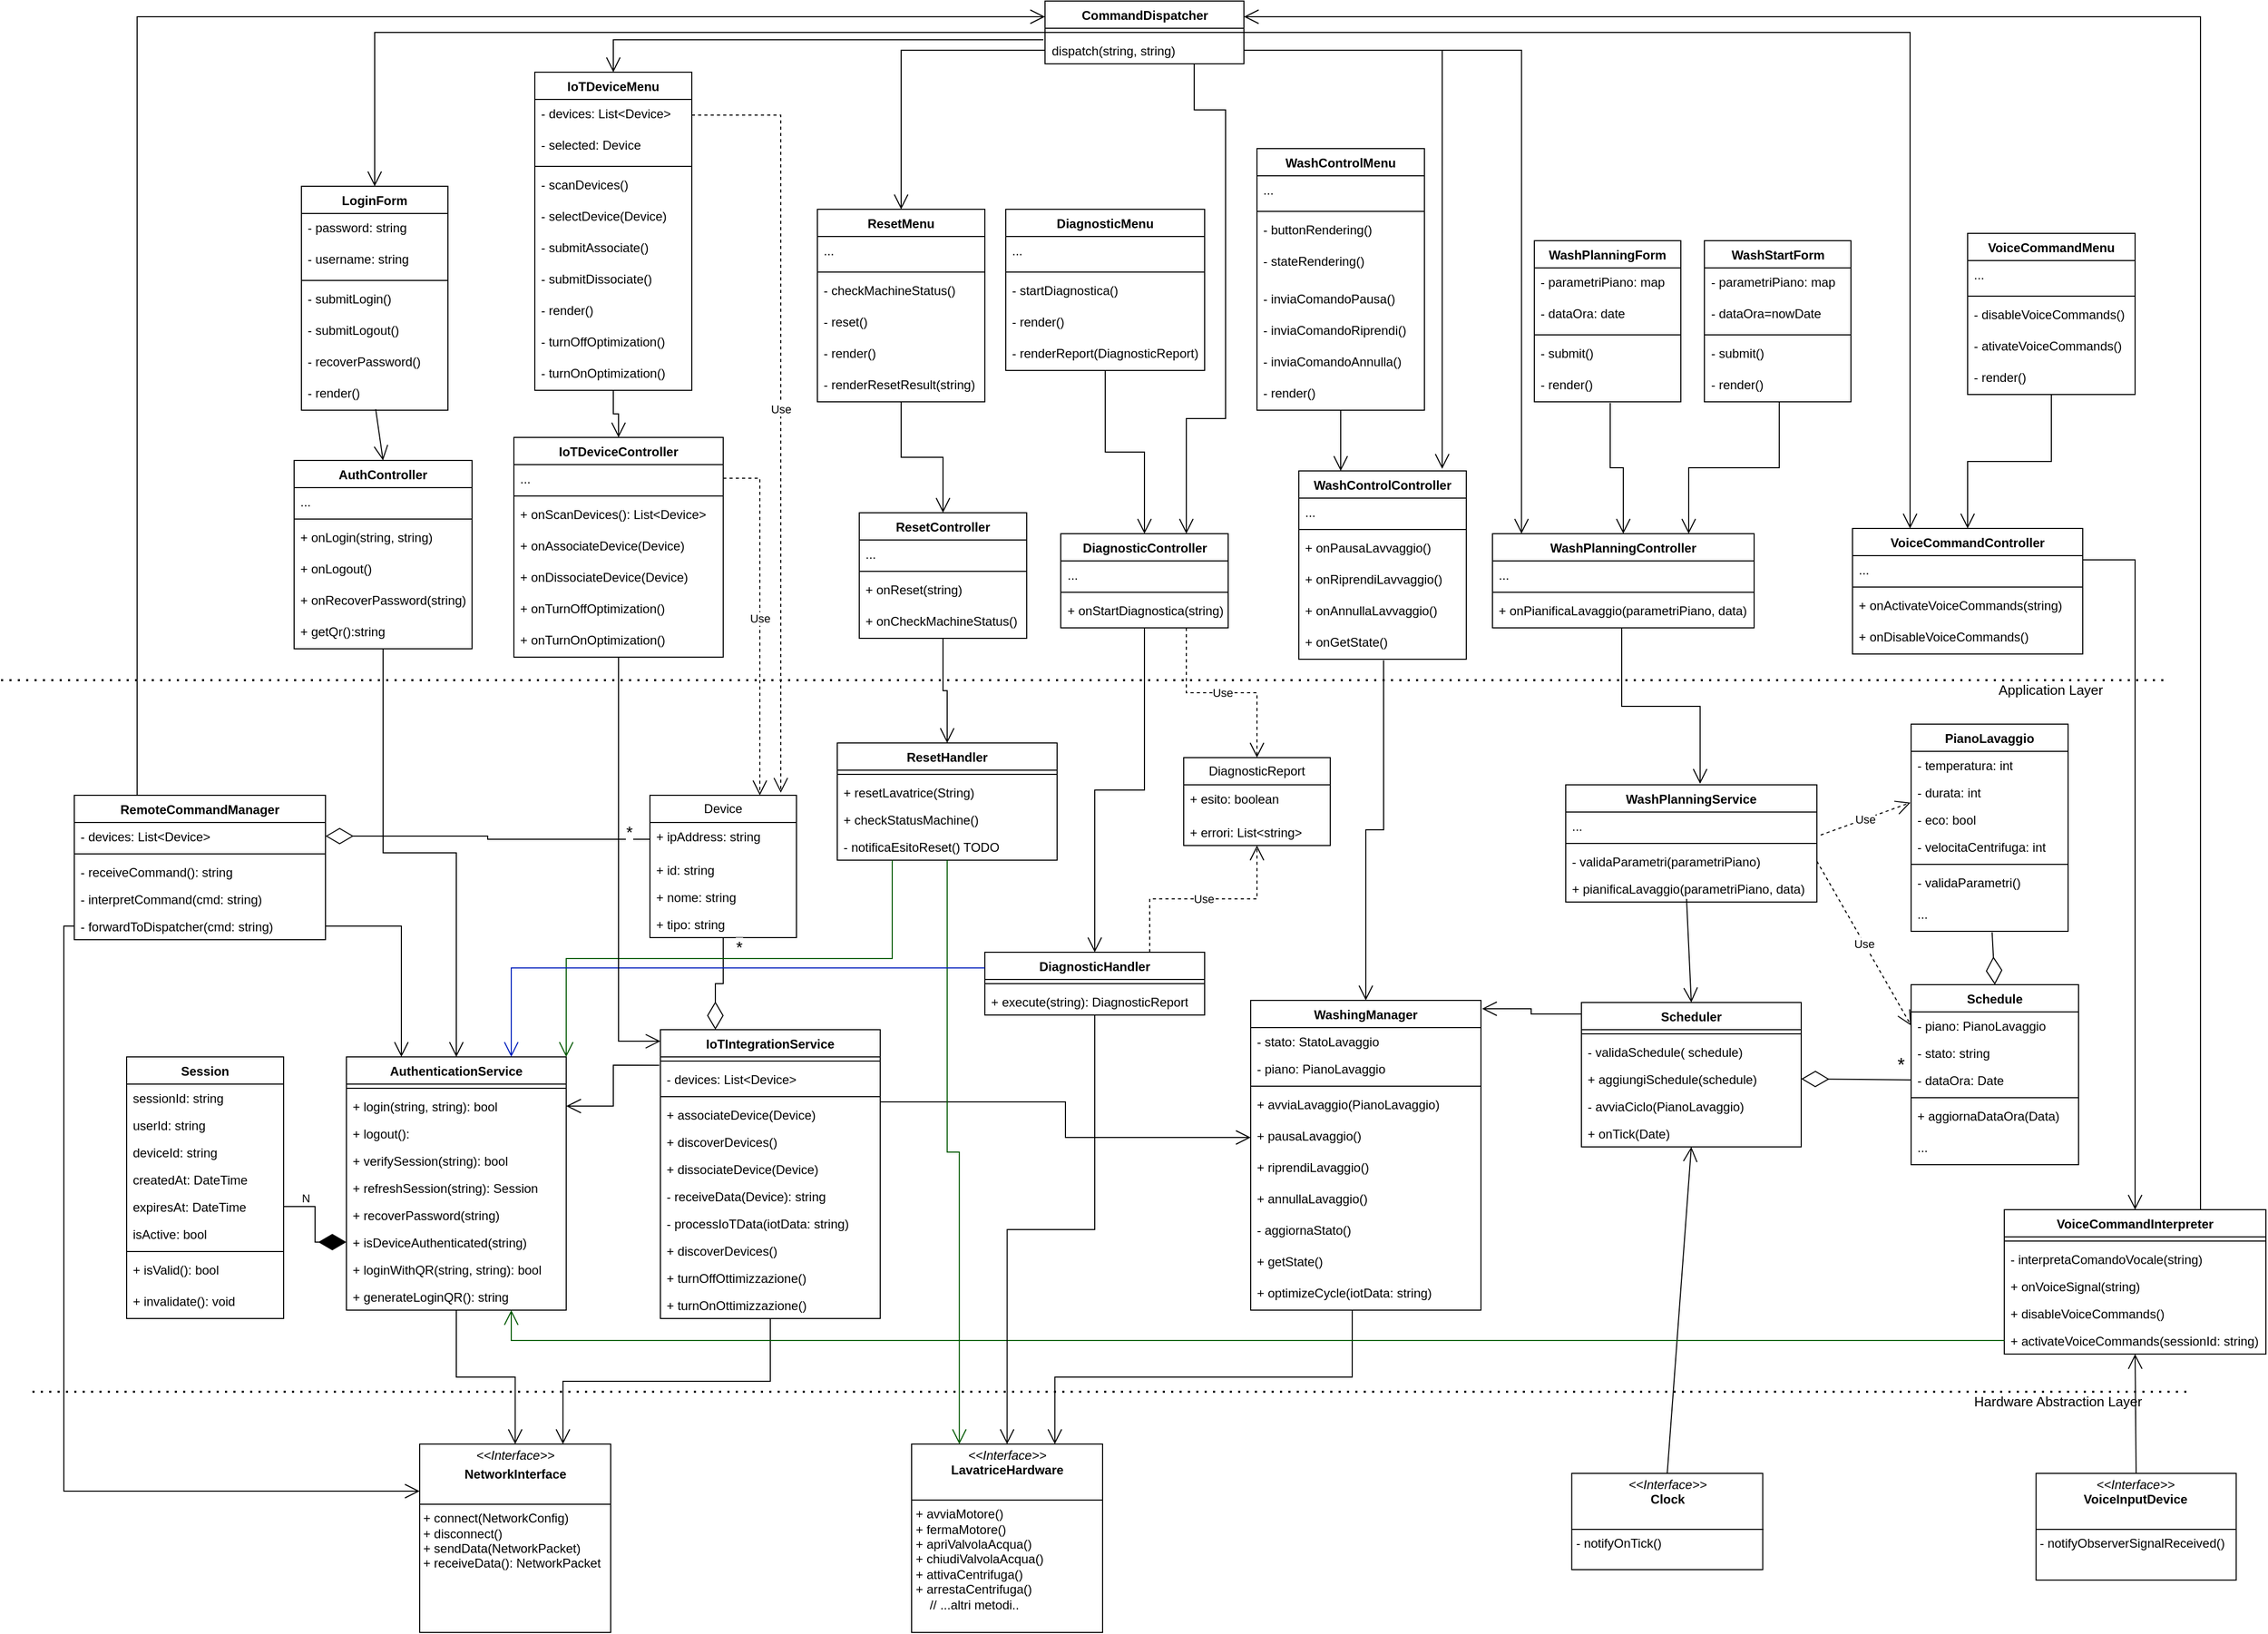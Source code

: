 <mxfile version="28.2.8">
  <diagram name="Page-1" id="2F4LS6Kji2iFavhfCqnj">
    <mxGraphModel dx="3033" dy="766" grid="1" gridSize="10" guides="1" tooltips="1" connect="1" arrows="1" fold="1" page="1" pageScale="1" pageWidth="850" pageHeight="1100" math="0" shadow="0">
      <root>
        <mxCell id="0" />
        <mxCell id="1" parent="0" />
        <mxCell id="Zm7JUVDHdO5eOqaYXh6i-1" value="WashPlanningForm" style="swimlane;fontStyle=1;align=center;verticalAlign=top;childLayout=stackLayout;horizontal=1;startSize=26;horizontalStack=0;resizeParent=1;resizeParentMax=0;resizeLast=0;collapsible=1;marginBottom=0;whiteSpace=wrap;html=1;" parent="1" vertex="1">
          <mxGeometry x="575" y="330" width="140" height="154" as="geometry" />
        </mxCell>
        <mxCell id="Zm7JUVDHdO5eOqaYXh6i-2" value="- parametriPiano: map" style="text;strokeColor=none;fillColor=none;align=left;verticalAlign=top;spacingLeft=4;spacingRight=4;overflow=hidden;rotatable=0;points=[[0,0.5],[1,0.5]];portConstraint=eastwest;whiteSpace=wrap;html=1;" parent="Zm7JUVDHdO5eOqaYXh6i-1" vertex="1">
          <mxGeometry y="26" width="140" height="30" as="geometry" />
        </mxCell>
        <mxCell id="Zm7JUVDHdO5eOqaYXh6i-3" value="- dataOra: date" style="text;strokeColor=none;fillColor=none;align=left;verticalAlign=top;spacingLeft=4;spacingRight=4;overflow=hidden;rotatable=0;points=[[0,0.5],[1,0.5]];portConstraint=eastwest;whiteSpace=wrap;html=1;" parent="Zm7JUVDHdO5eOqaYXh6i-1" vertex="1">
          <mxGeometry y="56" width="140" height="30" as="geometry" />
        </mxCell>
        <mxCell id="Zm7JUVDHdO5eOqaYXh6i-4" value="" style="line;strokeWidth=1;fillColor=none;align=left;verticalAlign=middle;spacingTop=-1;spacingLeft=3;spacingRight=3;rotatable=0;labelPosition=right;points=[];portConstraint=eastwest;strokeColor=inherit;" parent="Zm7JUVDHdO5eOqaYXh6i-1" vertex="1">
          <mxGeometry y="86" width="140" height="8" as="geometry" />
        </mxCell>
        <mxCell id="Zm7JUVDHdO5eOqaYXh6i-5" value="- submit()" style="text;strokeColor=none;fillColor=none;align=left;verticalAlign=top;spacingLeft=4;spacingRight=4;overflow=hidden;rotatable=0;points=[[0,0.5],[1,0.5]];portConstraint=eastwest;whiteSpace=wrap;html=1;" parent="Zm7JUVDHdO5eOqaYXh6i-1" vertex="1">
          <mxGeometry y="94" width="140" height="30" as="geometry" />
        </mxCell>
        <mxCell id="Qh7cYns-gmCw2BZTHOa1-3" value="- render()" style="text;strokeColor=none;fillColor=none;align=left;verticalAlign=top;spacingLeft=4;spacingRight=4;overflow=hidden;rotatable=0;points=[[0,0.5],[1,0.5]];portConstraint=eastwest;whiteSpace=wrap;html=1;" parent="Zm7JUVDHdO5eOqaYXh6i-1" vertex="1">
          <mxGeometry y="124" width="140" height="30" as="geometry" />
        </mxCell>
        <mxCell id="Zm7JUVDHdO5eOqaYXh6i-6" value="WashPlanningController" style="swimlane;fontStyle=1;align=center;verticalAlign=top;childLayout=stackLayout;horizontal=1;startSize=26;horizontalStack=0;resizeParent=1;resizeParentMax=0;resizeLast=0;collapsible=1;marginBottom=0;whiteSpace=wrap;html=1;" parent="1" vertex="1">
          <mxGeometry x="535" y="610" width="250" height="90" as="geometry" />
        </mxCell>
        <mxCell id="Zm7JUVDHdO5eOqaYXh6i-7" value="..." style="text;strokeColor=none;fillColor=none;align=left;verticalAlign=top;spacingLeft=4;spacingRight=4;overflow=hidden;rotatable=0;points=[[0,0.5],[1,0.5]];portConstraint=eastwest;whiteSpace=wrap;html=1;" parent="Zm7JUVDHdO5eOqaYXh6i-6" vertex="1">
          <mxGeometry y="26" width="250" height="26" as="geometry" />
        </mxCell>
        <mxCell id="Zm7JUVDHdO5eOqaYXh6i-8" value="" style="line;strokeWidth=1;fillColor=none;align=left;verticalAlign=middle;spacingTop=-1;spacingLeft=3;spacingRight=3;rotatable=0;labelPosition=right;points=[];portConstraint=eastwest;strokeColor=inherit;" parent="Zm7JUVDHdO5eOqaYXh6i-6" vertex="1">
          <mxGeometry y="52" width="250" height="8" as="geometry" />
        </mxCell>
        <mxCell id="Zm7JUVDHdO5eOqaYXh6i-9" value="+ onPianificaLavaggio(parametriPiano, data)" style="text;strokeColor=none;fillColor=none;align=left;verticalAlign=top;spacingLeft=4;spacingRight=4;overflow=hidden;rotatable=0;points=[[0,0.5],[1,0.5]];portConstraint=eastwest;whiteSpace=wrap;html=1;" parent="Zm7JUVDHdO5eOqaYXh6i-6" vertex="1">
          <mxGeometry y="60" width="250" height="30" as="geometry" />
        </mxCell>
        <mxCell id="Zm7JUVDHdO5eOqaYXh6i-10" value="WashStartForm" style="swimlane;fontStyle=1;align=center;verticalAlign=top;childLayout=stackLayout;horizontal=1;startSize=26;horizontalStack=0;resizeParent=1;resizeParentMax=0;resizeLast=0;collapsible=1;marginBottom=0;whiteSpace=wrap;html=1;" parent="1" vertex="1">
          <mxGeometry x="737.5" y="330" width="140" height="154" as="geometry" />
        </mxCell>
        <mxCell id="Zm7JUVDHdO5eOqaYXh6i-11" value="- parametriPiano: map" style="text;strokeColor=none;fillColor=none;align=left;verticalAlign=top;spacingLeft=4;spacingRight=4;overflow=hidden;rotatable=0;points=[[0,0.5],[1,0.5]];portConstraint=eastwest;whiteSpace=wrap;html=1;" parent="Zm7JUVDHdO5eOqaYXh6i-10" vertex="1">
          <mxGeometry y="26" width="140" height="30" as="geometry" />
        </mxCell>
        <mxCell id="Zm7JUVDHdO5eOqaYXh6i-12" value="- dataOra=nowDate" style="text;strokeColor=none;fillColor=none;align=left;verticalAlign=top;spacingLeft=4;spacingRight=4;overflow=hidden;rotatable=0;points=[[0,0.5],[1,0.5]];portConstraint=eastwest;whiteSpace=wrap;html=1;" parent="Zm7JUVDHdO5eOqaYXh6i-10" vertex="1">
          <mxGeometry y="56" width="140" height="30" as="geometry" />
        </mxCell>
        <mxCell id="Zm7JUVDHdO5eOqaYXh6i-13" value="" style="line;strokeWidth=1;fillColor=none;align=left;verticalAlign=middle;spacingTop=-1;spacingLeft=3;spacingRight=3;rotatable=0;labelPosition=right;points=[];portConstraint=eastwest;strokeColor=inherit;" parent="Zm7JUVDHdO5eOqaYXh6i-10" vertex="1">
          <mxGeometry y="86" width="140" height="8" as="geometry" />
        </mxCell>
        <mxCell id="Zm7JUVDHdO5eOqaYXh6i-14" value="- submit()" style="text;strokeColor=none;fillColor=none;align=left;verticalAlign=top;spacingLeft=4;spacingRight=4;overflow=hidden;rotatable=0;points=[[0,0.5],[1,0.5]];portConstraint=eastwest;whiteSpace=wrap;html=1;" parent="Zm7JUVDHdO5eOqaYXh6i-10" vertex="1">
          <mxGeometry y="94" width="140" height="30" as="geometry" />
        </mxCell>
        <mxCell id="Qh7cYns-gmCw2BZTHOa1-4" value="- render()" style="text;strokeColor=none;fillColor=none;align=left;verticalAlign=top;spacingLeft=4;spacingRight=4;overflow=hidden;rotatable=0;points=[[0,0.5],[1,0.5]];portConstraint=eastwest;whiteSpace=wrap;html=1;" parent="Zm7JUVDHdO5eOqaYXh6i-10" vertex="1">
          <mxGeometry y="124" width="140" height="30" as="geometry" />
        </mxCell>
        <mxCell id="Zm7JUVDHdO5eOqaYXh6i-15" value="WashControlController" style="swimlane;fontStyle=1;align=center;verticalAlign=top;childLayout=stackLayout;horizontal=1;startSize=26;horizontalStack=0;resizeParent=1;resizeParentMax=0;resizeLast=0;collapsible=1;marginBottom=0;whiteSpace=wrap;html=1;" parent="1" vertex="1">
          <mxGeometry x="350" y="550" width="160" height="180" as="geometry" />
        </mxCell>
        <mxCell id="Zm7JUVDHdO5eOqaYXh6i-16" value="..." style="text;strokeColor=none;fillColor=none;align=left;verticalAlign=top;spacingLeft=4;spacingRight=4;overflow=hidden;rotatable=0;points=[[0,0.5],[1,0.5]];portConstraint=eastwest;whiteSpace=wrap;html=1;" parent="Zm7JUVDHdO5eOqaYXh6i-15" vertex="1">
          <mxGeometry y="26" width="160" height="26" as="geometry" />
        </mxCell>
        <mxCell id="Zm7JUVDHdO5eOqaYXh6i-17" value="" style="line;strokeWidth=1;fillColor=none;align=left;verticalAlign=middle;spacingTop=-1;spacingLeft=3;spacingRight=3;rotatable=0;labelPosition=right;points=[];portConstraint=eastwest;strokeColor=inherit;" parent="Zm7JUVDHdO5eOqaYXh6i-15" vertex="1">
          <mxGeometry y="52" width="160" height="8" as="geometry" />
        </mxCell>
        <mxCell id="Zm7JUVDHdO5eOqaYXh6i-18" value="+ onPausaLavvaggio()" style="text;strokeColor=none;fillColor=none;align=left;verticalAlign=top;spacingLeft=4;spacingRight=4;overflow=hidden;rotatable=0;points=[[0,0.5],[1,0.5]];portConstraint=eastwest;whiteSpace=wrap;html=1;" parent="Zm7JUVDHdO5eOqaYXh6i-15" vertex="1">
          <mxGeometry y="60" width="160" height="30" as="geometry" />
        </mxCell>
        <mxCell id="Zm7JUVDHdO5eOqaYXh6i-19" value="+ onRiprendiLavvaggio()" style="text;strokeColor=none;fillColor=none;align=left;verticalAlign=top;spacingLeft=4;spacingRight=4;overflow=hidden;rotatable=0;points=[[0,0.5],[1,0.5]];portConstraint=eastwest;whiteSpace=wrap;html=1;" parent="Zm7JUVDHdO5eOqaYXh6i-15" vertex="1">
          <mxGeometry y="90" width="160" height="30" as="geometry" />
        </mxCell>
        <mxCell id="Zm7JUVDHdO5eOqaYXh6i-20" value="+ onAnnullaLavvaggio()" style="text;strokeColor=none;fillColor=none;align=left;verticalAlign=top;spacingLeft=4;spacingRight=4;overflow=hidden;rotatable=0;points=[[0,0.5],[1,0.5]];portConstraint=eastwest;whiteSpace=wrap;html=1;" parent="Zm7JUVDHdO5eOqaYXh6i-15" vertex="1">
          <mxGeometry y="120" width="160" height="30" as="geometry" />
        </mxCell>
        <mxCell id="Zm7JUVDHdO5eOqaYXh6i-21" value="+ onGetState()" style="text;strokeColor=none;fillColor=none;align=left;verticalAlign=top;spacingLeft=4;spacingRight=4;overflow=hidden;rotatable=0;points=[[0,0.5],[1,0.5]];portConstraint=eastwest;whiteSpace=wrap;html=1;" parent="Zm7JUVDHdO5eOqaYXh6i-15" vertex="1">
          <mxGeometry y="150" width="160" height="30" as="geometry" />
        </mxCell>
        <mxCell id="Zm7JUVDHdO5eOqaYXh6i-22" value="WashControlMenu" style="swimlane;fontStyle=1;align=center;verticalAlign=top;childLayout=stackLayout;horizontal=1;startSize=26;horizontalStack=0;resizeParent=1;resizeParentMax=0;resizeLast=0;collapsible=1;marginBottom=0;whiteSpace=wrap;html=1;" parent="1" vertex="1">
          <mxGeometry x="310" y="242" width="160" height="250" as="geometry" />
        </mxCell>
        <mxCell id="Zm7JUVDHdO5eOqaYXh6i-23" value="..." style="text;strokeColor=none;fillColor=none;align=left;verticalAlign=top;spacingLeft=4;spacingRight=4;overflow=hidden;rotatable=0;points=[[0,0.5],[1,0.5]];portConstraint=eastwest;whiteSpace=wrap;html=1;" parent="Zm7JUVDHdO5eOqaYXh6i-22" vertex="1">
          <mxGeometry y="26" width="160" height="30" as="geometry" />
        </mxCell>
        <mxCell id="Zm7JUVDHdO5eOqaYXh6i-24" value="" style="line;strokeWidth=1;fillColor=none;align=left;verticalAlign=middle;spacingTop=-1;spacingLeft=3;spacingRight=3;rotatable=0;labelPosition=right;points=[];portConstraint=eastwest;strokeColor=inherit;" parent="Zm7JUVDHdO5eOqaYXh6i-22" vertex="1">
          <mxGeometry y="56" width="160" height="8" as="geometry" />
        </mxCell>
        <mxCell id="Zm7JUVDHdO5eOqaYXh6i-25" value="- buttonRendering()" style="text;strokeColor=none;fillColor=none;align=left;verticalAlign=top;spacingLeft=4;spacingRight=4;overflow=hidden;rotatable=0;points=[[0,0.5],[1,0.5]];portConstraint=eastwest;whiteSpace=wrap;html=1;" parent="Zm7JUVDHdO5eOqaYXh6i-22" vertex="1">
          <mxGeometry y="64" width="160" height="30" as="geometry" />
        </mxCell>
        <mxCell id="Zm7JUVDHdO5eOqaYXh6i-26" value="- stateRendering()" style="text;strokeColor=none;fillColor=none;align=left;verticalAlign=top;spacingLeft=4;spacingRight=4;overflow=hidden;rotatable=0;points=[[0,0.5],[1,0.5]];portConstraint=eastwest;whiteSpace=wrap;html=1;" parent="Zm7JUVDHdO5eOqaYXh6i-22" vertex="1">
          <mxGeometry y="94" width="160" height="36" as="geometry" />
        </mxCell>
        <mxCell id="Zm7JUVDHdO5eOqaYXh6i-27" value="- inviaComandoPausa()" style="text;strokeColor=none;fillColor=none;align=left;verticalAlign=top;spacingLeft=4;spacingRight=4;overflow=hidden;rotatable=0;points=[[0,0.5],[1,0.5]];portConstraint=eastwest;whiteSpace=wrap;html=1;" parent="Zm7JUVDHdO5eOqaYXh6i-22" vertex="1">
          <mxGeometry y="130" width="160" height="30" as="geometry" />
        </mxCell>
        <mxCell id="Zm7JUVDHdO5eOqaYXh6i-28" value="- inviaComandoRiprendi()" style="text;strokeColor=none;fillColor=none;align=left;verticalAlign=top;spacingLeft=4;spacingRight=4;overflow=hidden;rotatable=0;points=[[0,0.5],[1,0.5]];portConstraint=eastwest;whiteSpace=wrap;html=1;" parent="Zm7JUVDHdO5eOqaYXh6i-22" vertex="1">
          <mxGeometry y="160" width="160" height="30" as="geometry" />
        </mxCell>
        <mxCell id="Zm7JUVDHdO5eOqaYXh6i-29" value="- inviaComandoAnnulla()" style="text;strokeColor=none;fillColor=none;align=left;verticalAlign=top;spacingLeft=4;spacingRight=4;overflow=hidden;rotatable=0;points=[[0,0.5],[1,0.5]];portConstraint=eastwest;whiteSpace=wrap;html=1;" parent="Zm7JUVDHdO5eOqaYXh6i-22" vertex="1">
          <mxGeometry y="190" width="160" height="30" as="geometry" />
        </mxCell>
        <mxCell id="Qh7cYns-gmCw2BZTHOa1-2" value="- render()" style="text;strokeColor=none;fillColor=none;align=left;verticalAlign=top;spacingLeft=4;spacingRight=4;overflow=hidden;rotatable=0;points=[[0,0.5],[1,0.5]];portConstraint=eastwest;whiteSpace=wrap;html=1;" parent="Zm7JUVDHdO5eOqaYXh6i-22" vertex="1">
          <mxGeometry y="220" width="160" height="30" as="geometry" />
        </mxCell>
        <mxCell id="Zm7JUVDHdO5eOqaYXh6i-30" value="" style="endArrow=none;dashed=1;html=1;dashPattern=1 3;strokeWidth=2;rounded=0;fontSize=14;" parent="1" edge="1">
          <mxGeometry width="50" height="50" relative="1" as="geometry">
            <mxPoint x="-890" y="750" as="sourcePoint" />
            <mxPoint x="1180" y="750" as="targetPoint" />
          </mxGeometry>
        </mxCell>
        <mxCell id="Zm7JUVDHdO5eOqaYXh6i-31" value="&lt;font style=&quot;font-size: 13px;&quot;&gt;Application Layer&lt;/font&gt;" style="edgeLabel;html=1;align=center;verticalAlign=middle;resizable=0;points=[];" parent="Zm7JUVDHdO5eOqaYXh6i-30" vertex="1" connectable="0">
          <mxGeometry x="0.892" y="4" relative="1" as="geometry">
            <mxPoint y="13" as="offset" />
          </mxGeometry>
        </mxCell>
        <mxCell id="Zm7JUVDHdO5eOqaYXh6i-33" value="WashPlanningService" style="swimlane;fontStyle=1;align=center;verticalAlign=top;childLayout=stackLayout;horizontal=1;startSize=26;horizontalStack=0;resizeParent=1;resizeParentMax=0;resizeLast=0;collapsible=1;marginBottom=0;whiteSpace=wrap;html=1;" parent="1" vertex="1">
          <mxGeometry x="605" y="850" width="240" height="112" as="geometry" />
        </mxCell>
        <mxCell id="Zm7JUVDHdO5eOqaYXh6i-34" value="..." style="text;strokeColor=none;fillColor=none;align=left;verticalAlign=top;spacingLeft=4;spacingRight=4;overflow=hidden;rotatable=0;points=[[0,0.5],[1,0.5]];portConstraint=eastwest;whiteSpace=wrap;html=1;" parent="Zm7JUVDHdO5eOqaYXh6i-33" vertex="1">
          <mxGeometry y="26" width="240" height="26" as="geometry" />
        </mxCell>
        <mxCell id="Zm7JUVDHdO5eOqaYXh6i-35" value="" style="line;strokeWidth=1;fillColor=none;align=left;verticalAlign=middle;spacingTop=-1;spacingLeft=3;spacingRight=3;rotatable=0;labelPosition=right;points=[];portConstraint=eastwest;strokeColor=inherit;" parent="Zm7JUVDHdO5eOqaYXh6i-33" vertex="1">
          <mxGeometry y="52" width="240" height="8" as="geometry" />
        </mxCell>
        <mxCell id="Zm7JUVDHdO5eOqaYXh6i-36" value="- validaParametri(parametriPiano)" style="text;strokeColor=none;fillColor=none;align=left;verticalAlign=top;spacingLeft=4;spacingRight=4;overflow=hidden;rotatable=0;points=[[0,0.5],[1,0.5]];portConstraint=eastwest;whiteSpace=wrap;html=1;" parent="Zm7JUVDHdO5eOqaYXh6i-33" vertex="1">
          <mxGeometry y="60" width="240" height="26" as="geometry" />
        </mxCell>
        <mxCell id="Zm7JUVDHdO5eOqaYXh6i-37" value="+ pianificaLavaggio(parametriPiano, data)" style="text;strokeColor=none;fillColor=none;align=left;verticalAlign=top;spacingLeft=4;spacingRight=4;overflow=hidden;rotatable=0;points=[[0,0.5],[1,0.5]];portConstraint=eastwest;whiteSpace=wrap;html=1;" parent="Zm7JUVDHdO5eOqaYXh6i-33" vertex="1">
          <mxGeometry y="86" width="240" height="26" as="geometry" />
        </mxCell>
        <mxCell id="Zm7JUVDHdO5eOqaYXh6i-39" value="Scheduler" style="swimlane;fontStyle=1;align=center;verticalAlign=top;childLayout=stackLayout;horizontal=1;startSize=26;horizontalStack=0;resizeParent=1;resizeParentMax=0;resizeLast=0;collapsible=1;marginBottom=0;whiteSpace=wrap;html=1;" parent="1" vertex="1">
          <mxGeometry x="620" y="1058" width="210" height="138" as="geometry" />
        </mxCell>
        <mxCell id="Zm7JUVDHdO5eOqaYXh6i-40" value="" style="line;strokeWidth=1;fillColor=none;align=left;verticalAlign=middle;spacingTop=-1;spacingLeft=3;spacingRight=3;rotatable=0;labelPosition=right;points=[];portConstraint=eastwest;strokeColor=inherit;" parent="Zm7JUVDHdO5eOqaYXh6i-39" vertex="1">
          <mxGeometry y="26" width="210" height="8" as="geometry" />
        </mxCell>
        <mxCell id="Zm7JUVDHdO5eOqaYXh6i-41" value="- validaSchedule( schedule)" style="text;strokeColor=none;fillColor=none;align=left;verticalAlign=top;spacingLeft=4;spacingRight=4;overflow=hidden;rotatable=0;points=[[0,0.5],[1,0.5]];portConstraint=eastwest;whiteSpace=wrap;html=1;" parent="Zm7JUVDHdO5eOqaYXh6i-39" vertex="1">
          <mxGeometry y="34" width="210" height="26" as="geometry" />
        </mxCell>
        <mxCell id="Zm7JUVDHdO5eOqaYXh6i-42" value="+ aggiungiSchedule(schedule)" style="text;strokeColor=none;fillColor=none;align=left;verticalAlign=top;spacingLeft=4;spacingRight=4;overflow=hidden;rotatable=0;points=[[0,0.5],[1,0.5]];portConstraint=eastwest;whiteSpace=wrap;html=1;" parent="Zm7JUVDHdO5eOqaYXh6i-39" vertex="1">
          <mxGeometry y="60" width="210" height="26" as="geometry" />
        </mxCell>
        <mxCell id="Zm7JUVDHdO5eOqaYXh6i-43" value="- avviaCiclo(PianoLavaggio)" style="text;strokeColor=none;fillColor=none;align=left;verticalAlign=top;spacingLeft=4;spacingRight=4;overflow=hidden;rotatable=0;points=[[0,0.5],[1,0.5]];portConstraint=eastwest;whiteSpace=wrap;html=1;" parent="Zm7JUVDHdO5eOqaYXh6i-39" vertex="1">
          <mxGeometry y="86" width="210" height="26" as="geometry" />
        </mxCell>
        <mxCell id="Zm7JUVDHdO5eOqaYXh6i-44" value="+ onTick(Date)" style="text;strokeColor=none;fillColor=none;align=left;verticalAlign=top;spacingLeft=4;spacingRight=4;overflow=hidden;rotatable=0;points=[[0,0.5],[1,0.5]];portConstraint=eastwest;whiteSpace=wrap;html=1;" parent="Zm7JUVDHdO5eOqaYXh6i-39" vertex="1">
          <mxGeometry y="112" width="210" height="26" as="geometry" />
        </mxCell>
        <mxCell id="Zm7JUVDHdO5eOqaYXh6i-45" value="Schedule" style="swimlane;fontStyle=1;align=center;verticalAlign=top;childLayout=stackLayout;horizontal=1;startSize=26;horizontalStack=0;resizeParent=1;resizeParentMax=0;resizeLast=0;collapsible=1;marginBottom=0;whiteSpace=wrap;html=1;" parent="1" vertex="1">
          <mxGeometry x="935" y="1041" width="160" height="172" as="geometry" />
        </mxCell>
        <mxCell id="Zm7JUVDHdO5eOqaYXh6i-46" value="&lt;div&gt;- piano: PianoLavaggio&lt;/div&gt;&lt;div&gt;&lt;br&gt;&lt;/div&gt;" style="text;strokeColor=none;fillColor=none;align=left;verticalAlign=top;spacingLeft=4;spacingRight=4;overflow=hidden;rotatable=0;points=[[0,0.5],[1,0.5]];portConstraint=eastwest;whiteSpace=wrap;html=1;" parent="Zm7JUVDHdO5eOqaYXh6i-45" vertex="1">
          <mxGeometry y="26" width="160" height="26" as="geometry" />
        </mxCell>
        <mxCell id="Zm7JUVDHdO5eOqaYXh6i-47" value="- stato: string" style="text;strokeColor=none;fillColor=none;align=left;verticalAlign=top;spacingLeft=4;spacingRight=4;overflow=hidden;rotatable=0;points=[[0,0.5],[1,0.5]];portConstraint=eastwest;whiteSpace=wrap;html=1;" parent="Zm7JUVDHdO5eOqaYXh6i-45" vertex="1">
          <mxGeometry y="52" width="160" height="26" as="geometry" />
        </mxCell>
        <mxCell id="Zm7JUVDHdO5eOqaYXh6i-48" value="- dataOra: Date" style="text;strokeColor=none;fillColor=none;align=left;verticalAlign=top;spacingLeft=4;spacingRight=4;overflow=hidden;rotatable=0;points=[[0,0.5],[1,0.5]];portConstraint=eastwest;whiteSpace=wrap;html=1;" parent="Zm7JUVDHdO5eOqaYXh6i-45" vertex="1">
          <mxGeometry y="78" width="160" height="26" as="geometry" />
        </mxCell>
        <mxCell id="Zm7JUVDHdO5eOqaYXh6i-49" value="" style="line;strokeWidth=1;fillColor=none;align=left;verticalAlign=middle;spacingTop=-1;spacingLeft=3;spacingRight=3;rotatable=0;labelPosition=right;points=[];portConstraint=eastwest;strokeColor=inherit;" parent="Zm7JUVDHdO5eOqaYXh6i-45" vertex="1">
          <mxGeometry y="104" width="160" height="8" as="geometry" />
        </mxCell>
        <mxCell id="Zm7JUVDHdO5eOqaYXh6i-50" value="+ aggiornaDataOra(Data)" style="text;strokeColor=none;fillColor=none;align=left;verticalAlign=top;spacingLeft=4;spacingRight=4;overflow=hidden;rotatable=0;points=[[0,0.5],[1,0.5]];portConstraint=eastwest;whiteSpace=wrap;html=1;" parent="Zm7JUVDHdO5eOqaYXh6i-45" vertex="1">
          <mxGeometry y="112" width="160" height="30" as="geometry" />
        </mxCell>
        <mxCell id="Zm7JUVDHdO5eOqaYXh6i-51" value="..." style="text;strokeColor=none;fillColor=none;align=left;verticalAlign=top;spacingLeft=4;spacingRight=4;overflow=hidden;rotatable=0;points=[[0,0.5],[1,0.5]];portConstraint=eastwest;whiteSpace=wrap;html=1;" parent="Zm7JUVDHdO5eOqaYXh6i-45" vertex="1">
          <mxGeometry y="142" width="160" height="30" as="geometry" />
        </mxCell>
        <mxCell id="Zm7JUVDHdO5eOqaYXh6i-52" value="" style="endArrow=diamondThin;endFill=0;endSize=24;html=1;rounded=0;exitX=0;exitY=0.5;exitDx=0;exitDy=0;entryX=1;entryY=0.5;entryDx=0;entryDy=0;" parent="1" source="Zm7JUVDHdO5eOqaYXh6i-48" target="Zm7JUVDHdO5eOqaYXh6i-42" edge="1">
          <mxGeometry width="160" relative="1" as="geometry">
            <mxPoint x="211" y="1151" as="sourcePoint" />
            <mxPoint x="210" y="1080" as="targetPoint" />
          </mxGeometry>
        </mxCell>
        <mxCell id="Zm7JUVDHdO5eOqaYXh6i-53" value="&lt;font style=&quot;font-size: 18px;&quot;&gt;*&lt;/font&gt;" style="edgeLabel;html=1;align=center;verticalAlign=middle;resizable=0;points=[];fontSize=14;" parent="Zm7JUVDHdO5eOqaYXh6i-52" vertex="1" connectable="0">
          <mxGeometry x="-0.712" y="-1" relative="1" as="geometry">
            <mxPoint x="5" y="-13" as="offset" />
          </mxGeometry>
        </mxCell>
        <mxCell id="Zm7JUVDHdO5eOqaYXh6i-54" value="PianoLavaggio" style="swimlane;fontStyle=1;align=center;verticalAlign=top;childLayout=stackLayout;horizontal=1;startSize=26;horizontalStack=0;resizeParent=1;resizeParentMax=0;resizeLast=0;collapsible=1;marginBottom=0;whiteSpace=wrap;html=1;" parent="1" vertex="1">
          <mxGeometry x="935" y="792" width="150" height="198" as="geometry" />
        </mxCell>
        <mxCell id="Zm7JUVDHdO5eOqaYXh6i-55" value="&lt;div&gt;- temperatura: int&lt;/div&gt;&lt;div&gt;&lt;br&gt;&lt;/div&gt;" style="text;strokeColor=none;fillColor=none;align=left;verticalAlign=top;spacingLeft=4;spacingRight=4;overflow=hidden;rotatable=0;points=[[0,0.5],[1,0.5]];portConstraint=eastwest;whiteSpace=wrap;html=1;" parent="Zm7JUVDHdO5eOqaYXh6i-54" vertex="1">
          <mxGeometry y="26" width="150" height="26" as="geometry" />
        </mxCell>
        <mxCell id="Zm7JUVDHdO5eOqaYXh6i-56" value="- durata: int" style="text;strokeColor=none;fillColor=none;align=left;verticalAlign=top;spacingLeft=4;spacingRight=4;overflow=hidden;rotatable=0;points=[[0,0.5],[1,0.5]];portConstraint=eastwest;whiteSpace=wrap;html=1;" parent="Zm7JUVDHdO5eOqaYXh6i-54" vertex="1">
          <mxGeometry y="52" width="150" height="26" as="geometry" />
        </mxCell>
        <mxCell id="Zm7JUVDHdO5eOqaYXh6i-57" value="- eco: bool" style="text;strokeColor=none;fillColor=none;align=left;verticalAlign=top;spacingLeft=4;spacingRight=4;overflow=hidden;rotatable=0;points=[[0,0.5],[1,0.5]];portConstraint=eastwest;whiteSpace=wrap;html=1;" parent="Zm7JUVDHdO5eOqaYXh6i-54" vertex="1">
          <mxGeometry y="78" width="150" height="26" as="geometry" />
        </mxCell>
        <mxCell id="Zm7JUVDHdO5eOqaYXh6i-58" value="- velocitaCentrifuga: int" style="text;strokeColor=none;fillColor=none;align=left;verticalAlign=top;spacingLeft=4;spacingRight=4;overflow=hidden;rotatable=0;points=[[0,0.5],[1,0.5]];portConstraint=eastwest;whiteSpace=wrap;html=1;" parent="Zm7JUVDHdO5eOqaYXh6i-54" vertex="1">
          <mxGeometry y="104" width="150" height="26" as="geometry" />
        </mxCell>
        <mxCell id="Zm7JUVDHdO5eOqaYXh6i-59" value="" style="line;strokeWidth=1;fillColor=none;align=left;verticalAlign=middle;spacingTop=-1;spacingLeft=3;spacingRight=3;rotatable=0;labelPosition=right;points=[];portConstraint=eastwest;strokeColor=inherit;" parent="Zm7JUVDHdO5eOqaYXh6i-54" vertex="1">
          <mxGeometry y="130" width="150" height="8" as="geometry" />
        </mxCell>
        <mxCell id="Zm7JUVDHdO5eOqaYXh6i-60" value="- validaParametri()" style="text;strokeColor=none;fillColor=none;align=left;verticalAlign=top;spacingLeft=4;spacingRight=4;overflow=hidden;rotatable=0;points=[[0,0.5],[1,0.5]];portConstraint=eastwest;whiteSpace=wrap;html=1;" parent="Zm7JUVDHdO5eOqaYXh6i-54" vertex="1">
          <mxGeometry y="138" width="150" height="30" as="geometry" />
        </mxCell>
        <mxCell id="Zm7JUVDHdO5eOqaYXh6i-61" value="..." style="text;strokeColor=none;fillColor=none;align=left;verticalAlign=top;spacingLeft=4;spacingRight=4;overflow=hidden;rotatable=0;points=[[0,0.5],[1,0.5]];portConstraint=eastwest;whiteSpace=wrap;html=1;" parent="Zm7JUVDHdO5eOqaYXh6i-54" vertex="1">
          <mxGeometry y="168" width="150" height="30" as="geometry" />
        </mxCell>
        <mxCell id="Zm7JUVDHdO5eOqaYXh6i-62" value="" style="endArrow=diamondThin;endFill=0;endSize=24;html=1;rounded=0;exitX=0.516;exitY=1.033;exitDx=0;exitDy=0;exitPerimeter=0;entryX=0.5;entryY=0;entryDx=0;entryDy=0;" parent="1" source="Zm7JUVDHdO5eOqaYXh6i-61" target="Zm7JUVDHdO5eOqaYXh6i-45" edge="1">
          <mxGeometry width="160" relative="1" as="geometry">
            <mxPoint x="445" y="1093" as="sourcePoint" />
            <mxPoint x="830" y="1040" as="targetPoint" />
          </mxGeometry>
        </mxCell>
        <mxCell id="Zm7JUVDHdO5eOqaYXh6i-63" value="Use" style="endArrow=open;endSize=12;dashed=1;html=1;rounded=0;entryX=-0.004;entryY=-0.115;entryDx=0;entryDy=0;entryPerimeter=0;exitX=1.015;exitY=0.846;exitDx=0;exitDy=0;exitPerimeter=0;" parent="1" source="Zm7JUVDHdO5eOqaYXh6i-34" target="Zm7JUVDHdO5eOqaYXh6i-57" edge="1">
          <mxGeometry width="160" relative="1" as="geometry">
            <mxPoint x="590" y="980" as="sourcePoint" />
            <mxPoint x="480" y="930" as="targetPoint" />
          </mxGeometry>
        </mxCell>
        <mxCell id="Zm7JUVDHdO5eOqaYXh6i-64" value="Use" style="endArrow=open;endSize=12;dashed=1;html=1;rounded=0;entryX=0;entryY=0.5;entryDx=0;entryDy=0;exitX=1;exitY=0.5;exitDx=0;exitDy=0;" parent="1" source="Zm7JUVDHdO5eOqaYXh6i-36" target="Zm7JUVDHdO5eOqaYXh6i-46" edge="1">
          <mxGeometry width="160" relative="1" as="geometry">
            <mxPoint x="580" y="1019" as="sourcePoint" />
            <mxPoint x="692" y="960" as="targetPoint" />
          </mxGeometry>
        </mxCell>
        <mxCell id="Zm7JUVDHdO5eOqaYXh6i-66" value="WashingManager" style="swimlane;fontStyle=1;align=center;verticalAlign=top;childLayout=stackLayout;horizontal=1;startSize=26;horizontalStack=0;resizeParent=1;resizeParentMax=0;resizeLast=0;collapsible=1;marginBottom=0;whiteSpace=wrap;html=1;" parent="1" vertex="1">
          <mxGeometry x="304" y="1056" width="220" height="296" as="geometry" />
        </mxCell>
        <mxCell id="Zm7JUVDHdO5eOqaYXh6i-67" value="&lt;div&gt;- stato: StatoLavaggio&lt;/div&gt;&lt;div&gt;&lt;br&gt;&lt;/div&gt;" style="text;strokeColor=none;fillColor=none;align=left;verticalAlign=top;spacingLeft=4;spacingRight=4;overflow=hidden;rotatable=0;points=[[0,0.5],[1,0.5]];portConstraint=eastwest;whiteSpace=wrap;html=1;" parent="Zm7JUVDHdO5eOqaYXh6i-66" vertex="1">
          <mxGeometry y="26" width="220" height="26" as="geometry" />
        </mxCell>
        <mxCell id="Zm7JUVDHdO5eOqaYXh6i-68" value="- piano: PianoLavaggio" style="text;strokeColor=none;fillColor=none;align=left;verticalAlign=top;spacingLeft=4;spacingRight=4;overflow=hidden;rotatable=0;points=[[0,0.5],[1,0.5]];portConstraint=eastwest;whiteSpace=wrap;html=1;" parent="Zm7JUVDHdO5eOqaYXh6i-66" vertex="1">
          <mxGeometry y="52" width="220" height="26" as="geometry" />
        </mxCell>
        <mxCell id="Zm7JUVDHdO5eOqaYXh6i-69" value="" style="line;strokeWidth=1;fillColor=none;align=left;verticalAlign=middle;spacingTop=-1;spacingLeft=3;spacingRight=3;rotatable=0;labelPosition=right;points=[];portConstraint=eastwest;strokeColor=inherit;" parent="Zm7JUVDHdO5eOqaYXh6i-66" vertex="1">
          <mxGeometry y="78" width="220" height="8" as="geometry" />
        </mxCell>
        <mxCell id="Zm7JUVDHdO5eOqaYXh6i-70" value="+ avviaLavaggio(PianoLavaggio)" style="text;strokeColor=none;fillColor=none;align=left;verticalAlign=top;spacingLeft=4;spacingRight=4;overflow=hidden;rotatable=0;points=[[0,0.5],[1,0.5]];portConstraint=eastwest;whiteSpace=wrap;html=1;" parent="Zm7JUVDHdO5eOqaYXh6i-66" vertex="1">
          <mxGeometry y="86" width="220" height="30" as="geometry" />
        </mxCell>
        <mxCell id="Zm7JUVDHdO5eOqaYXh6i-71" value="+ pausaLavaggio()" style="text;strokeColor=none;fillColor=none;align=left;verticalAlign=top;spacingLeft=4;spacingRight=4;overflow=hidden;rotatable=0;points=[[0,0.5],[1,0.5]];portConstraint=eastwest;whiteSpace=wrap;html=1;" parent="Zm7JUVDHdO5eOqaYXh6i-66" vertex="1">
          <mxGeometry y="116" width="220" height="30" as="geometry" />
        </mxCell>
        <mxCell id="Zm7JUVDHdO5eOqaYXh6i-72" value="+ riprendiLavaggio()" style="text;strokeColor=none;fillColor=none;align=left;verticalAlign=top;spacingLeft=4;spacingRight=4;overflow=hidden;rotatable=0;points=[[0,0.5],[1,0.5]];portConstraint=eastwest;whiteSpace=wrap;html=1;" parent="Zm7JUVDHdO5eOqaYXh6i-66" vertex="1">
          <mxGeometry y="146" width="220" height="30" as="geometry" />
        </mxCell>
        <mxCell id="Zm7JUVDHdO5eOqaYXh6i-73" value="+ annullaLavaggio()" style="text;strokeColor=none;fillColor=none;align=left;verticalAlign=top;spacingLeft=4;spacingRight=4;overflow=hidden;rotatable=0;points=[[0,0.5],[1,0.5]];portConstraint=eastwest;whiteSpace=wrap;html=1;" parent="Zm7JUVDHdO5eOqaYXh6i-66" vertex="1">
          <mxGeometry y="176" width="220" height="30" as="geometry" />
        </mxCell>
        <mxCell id="Zm7JUVDHdO5eOqaYXh6i-74" value="- aggiornaStato()" style="text;strokeColor=none;fillColor=none;align=left;verticalAlign=top;spacingLeft=4;spacingRight=4;overflow=hidden;rotatable=0;points=[[0,0.5],[1,0.5]];portConstraint=eastwest;whiteSpace=wrap;html=1;" parent="Zm7JUVDHdO5eOqaYXh6i-66" vertex="1">
          <mxGeometry y="206" width="220" height="30" as="geometry" />
        </mxCell>
        <mxCell id="Zm7JUVDHdO5eOqaYXh6i-75" value="+ getState()" style="text;strokeColor=none;fillColor=none;align=left;verticalAlign=top;spacingLeft=4;spacingRight=4;overflow=hidden;rotatable=0;points=[[0,0.5],[1,0.5]];portConstraint=eastwest;whiteSpace=wrap;html=1;" parent="Zm7JUVDHdO5eOqaYXh6i-66" vertex="1">
          <mxGeometry y="236" width="220" height="30" as="geometry" />
        </mxCell>
        <mxCell id="jJ-O4zz6DTN9AIX43a0n-33" value="+ optimizeCycle(iotData: string)" style="text;strokeColor=none;fillColor=none;align=left;verticalAlign=top;spacingLeft=4;spacingRight=4;overflow=hidden;rotatable=0;points=[[0,0.5],[1,0.5]];portConstraint=eastwest;whiteSpace=wrap;html=1;" parent="Zm7JUVDHdO5eOqaYXh6i-66" vertex="1">
          <mxGeometry y="266" width="220" height="30" as="geometry" />
        </mxCell>
        <mxCell id="Zm7JUVDHdO5eOqaYXh6i-77" value="&lt;p style=&quot;margin:0px;margin-top:4px;text-align:center;&quot;&gt;&lt;i&gt;&amp;lt;&amp;lt;Interface&amp;gt;&amp;gt;&lt;/i&gt;&lt;br&gt;&lt;b&gt;LavatriceHardware&lt;/b&gt;&lt;/p&gt;&lt;p style=&quot;margin:0px;margin-left:4px;&quot;&gt;&lt;br&gt;&lt;/p&gt;&lt;hr size=&quot;1&quot; style=&quot;border-style:solid;&quot;&gt;&lt;p style=&quot;margin:0px;margin-left:4px;&quot;&gt;+ avviaMotore()&lt;/p&gt;&lt;p style=&quot;margin:0px;margin-left:4px;&quot;&gt;+ fermaMotore()&lt;/p&gt;&lt;p style=&quot;margin:0px;margin-left:4px;&quot;&gt;+ apriValvolaAcqua()&lt;/p&gt;&lt;p style=&quot;margin:0px;margin-left:4px;&quot;&gt;+ chiudiValvolaAcqua()&lt;/p&gt;&lt;p style=&quot;margin:0px;margin-left:4px;&quot;&gt;+ attivaCentrifuga()&lt;/p&gt;&lt;p style=&quot;margin:0px;margin-left:4px;&quot;&gt;+ arrestaCentrifuga()&lt;/p&gt;&lt;p style=&quot;margin:0px;margin-left:4px;&quot;&gt;&amp;nbsp; &amp;nbsp; // ...altri metodi..&lt;/p&gt;&lt;p style=&quot;margin:0px;margin-left:4px;&quot;&gt;&lt;br&gt;&lt;/p&gt;" style="verticalAlign=top;align=left;overflow=fill;html=1;whiteSpace=wrap;" parent="1" vertex="1">
          <mxGeometry x="-20" y="1480" width="182.5" height="180" as="geometry" />
        </mxCell>
        <mxCell id="Zm7JUVDHdO5eOqaYXh6i-78" value="" style="endArrow=none;dashed=1;html=1;dashPattern=1 3;strokeWidth=2;rounded=0;fontSize=14;" parent="1" edge="1">
          <mxGeometry width="50" height="50" relative="1" as="geometry">
            <mxPoint x="-860" y="1430" as="sourcePoint" />
            <mxPoint x="1200" y="1430" as="targetPoint" />
          </mxGeometry>
        </mxCell>
        <mxCell id="Zm7JUVDHdO5eOqaYXh6i-79" value="&lt;font style=&quot;font-size: 13px;&quot;&gt;Hardware Abstraction Layer&lt;/font&gt;" style="edgeLabel;html=1;align=center;verticalAlign=middle;resizable=0;points=[];" parent="Zm7JUVDHdO5eOqaYXh6i-78" vertex="1" connectable="0">
          <mxGeometry x="0.892" y="4" relative="1" as="geometry">
            <mxPoint x="-14" y="13" as="offset" />
          </mxGeometry>
        </mxCell>
        <mxCell id="Zm7JUVDHdO5eOqaYXh6i-80" value="" style="endArrow=open;endFill=1;endSize=12;html=1;rounded=0;exitX=0.441;exitY=1;exitDx=0;exitDy=0;exitPerimeter=0;entryX=0.75;entryY=0;entryDx=0;entryDy=0;edgeStyle=orthogonalEdgeStyle;" parent="1" source="jJ-O4zz6DTN9AIX43a0n-33" target="Zm7JUVDHdO5eOqaYXh6i-77" edge="1">
          <mxGeometry width="160" relative="1" as="geometry">
            <mxPoint x="280" y="1180" as="sourcePoint" />
            <mxPoint x="450" y="1170" as="targetPoint" />
          </mxGeometry>
        </mxCell>
        <mxCell id="Zm7JUVDHdO5eOqaYXh6i-81" value="" style="endArrow=open;endFill=1;endSize=12;html=1;rounded=0;entryX=1.005;entryY=0.027;entryDx=0;entryDy=0;exitX=0;exitY=0.08;exitDx=0;exitDy=0;exitPerimeter=0;entryPerimeter=0;edgeStyle=orthogonalEdgeStyle;" parent="1" source="Zm7JUVDHdO5eOqaYXh6i-39" target="Zm7JUVDHdO5eOqaYXh6i-66" edge="1">
          <mxGeometry width="160" relative="1" as="geometry">
            <mxPoint x="300" y="1190" as="sourcePoint" />
            <mxPoint x="61" y="1474" as="targetPoint" />
          </mxGeometry>
        </mxCell>
        <mxCell id="Zm7JUVDHdO5eOqaYXh6i-82" value="" style="endArrow=open;endFill=1;endSize=12;html=1;rounded=0;entryX=0.5;entryY=0;entryDx=0;entryDy=0;exitX=0.481;exitY=0.885;exitDx=0;exitDy=0;exitPerimeter=0;" parent="1" source="Zm7JUVDHdO5eOqaYXh6i-37" target="Zm7JUVDHdO5eOqaYXh6i-39" edge="1">
          <mxGeometry width="160" relative="1" as="geometry">
            <mxPoint x="374" y="1194" as="sourcePoint" />
            <mxPoint x="240" y="1180" as="targetPoint" />
          </mxGeometry>
        </mxCell>
        <mxCell id="Zm7JUVDHdO5eOqaYXh6i-83" value="" style="endArrow=open;endFill=1;endSize=12;html=1;rounded=0;entryX=0.535;entryY=-0.009;entryDx=0;entryDy=0;entryPerimeter=0;exitX=0.494;exitY=1;exitDx=0;exitDy=0;exitPerimeter=0;edgeStyle=orthogonalEdgeStyle;" parent="1" source="Zm7JUVDHdO5eOqaYXh6i-9" target="Zm7JUVDHdO5eOqaYXh6i-33" edge="1">
          <mxGeometry width="160" relative="1" as="geometry">
            <mxPoint x="524" y="794" as="sourcePoint" />
            <mxPoint x="426.93" y="789.01" as="targetPoint" />
          </mxGeometry>
        </mxCell>
        <mxCell id="Zm7JUVDHdO5eOqaYXh6i-84" value="" style="endArrow=open;endFill=1;endSize=12;html=1;rounded=0;entryX=0.5;entryY=0;entryDx=0;entryDy=0;exitX=0.518;exitY=1.033;exitDx=0;exitDy=0;exitPerimeter=0;edgeStyle=orthogonalEdgeStyle;" parent="1" source="Qh7cYns-gmCw2BZTHOa1-3" target="Zm7JUVDHdO5eOqaYXh6i-6" edge="1">
          <mxGeometry width="160" relative="1" as="geometry">
            <mxPoint x="534" y="504" as="sourcePoint" />
            <mxPoint x="400" y="490" as="targetPoint" />
          </mxGeometry>
        </mxCell>
        <mxCell id="Zm7JUVDHdO5eOqaYXh6i-85" value="" style="endArrow=open;endFill=1;endSize=12;html=1;rounded=0;entryX=0.75;entryY=0;entryDx=0;entryDy=0;exitX=0.511;exitY=1;exitDx=0;exitDy=0;exitPerimeter=0;edgeStyle=orthogonalEdgeStyle;" parent="1" source="Qh7cYns-gmCw2BZTHOa1-4" target="Zm7JUVDHdO5eOqaYXh6i-6" edge="1">
          <mxGeometry width="160" relative="1" as="geometry">
            <mxPoint x="684" y="474" as="sourcePoint" />
            <mxPoint x="550" y="460" as="targetPoint" />
          </mxGeometry>
        </mxCell>
        <mxCell id="Zm7JUVDHdO5eOqaYXh6i-86" value="" style="endArrow=open;endFill=1;endSize=12;html=1;rounded=0;entryX=0.25;entryY=0;entryDx=0;entryDy=0;exitX=0.5;exitY=1;exitDx=0;exitDy=0;edgeStyle=orthogonalEdgeStyle;" parent="1" source="Zm7JUVDHdO5eOqaYXh6i-22" target="Zm7JUVDHdO5eOqaYXh6i-15" edge="1">
          <mxGeometry width="160" relative="1" as="geometry">
            <mxPoint x="244" y="474" as="sourcePoint" />
            <mxPoint x="110" y="460" as="targetPoint" />
          </mxGeometry>
        </mxCell>
        <mxCell id="Zm7JUVDHdO5eOqaYXh6i-87" value="" style="endArrow=open;endFill=1;endSize=12;html=1;rounded=0;entryX=0.5;entryY=0;entryDx=0;entryDy=0;exitX=0.506;exitY=1.033;exitDx=0;exitDy=0;exitPerimeter=0;edgeStyle=orthogonalEdgeStyle;" parent="1" source="Zm7JUVDHdO5eOqaYXh6i-21" target="Zm7JUVDHdO5eOqaYXh6i-66" edge="1">
          <mxGeometry width="160" relative="1" as="geometry">
            <mxPoint x="430" y="720" as="sourcePoint" />
            <mxPoint x="45" y="800" as="targetPoint" />
          </mxGeometry>
        </mxCell>
        <mxCell id="Zm7JUVDHdO5eOqaYXh6i-88" value="&lt;p style=&quot;margin:0px;margin-top:4px;text-align:center;&quot;&gt;&lt;i&gt;&amp;lt;&amp;lt;Interface&amp;gt;&amp;gt;&lt;/i&gt;&lt;br&gt;&lt;b&gt;Clock&lt;/b&gt;&lt;/p&gt;&lt;p style=&quot;margin:0px;margin-left:4px;&quot;&gt;&lt;br&gt;&lt;/p&gt;&lt;hr size=&quot;1&quot; style=&quot;border-style:solid;&quot;&gt;&lt;p style=&quot;margin:0px;margin-left:4px;&quot;&gt;- notifyOnTick()&lt;/p&gt;&lt;p style=&quot;margin:0px;margin-left:4px;&quot;&gt;&lt;br&gt;&lt;/p&gt;" style="verticalAlign=top;align=left;overflow=fill;html=1;whiteSpace=wrap;" parent="1" vertex="1">
          <mxGeometry x="610.75" y="1508" width="182.5" height="92" as="geometry" />
        </mxCell>
        <mxCell id="Zm7JUVDHdO5eOqaYXh6i-92" value="&lt;p style=&quot;margin:0px;margin-top:4px;text-align:center;&quot;&gt;&lt;i&gt;&amp;lt;&amp;lt;Interface&amp;gt;&amp;gt;&lt;/i&gt;&lt;br&gt;&lt;b&gt;VoiceInputDevice&lt;/b&gt;&lt;/p&gt;&lt;p style=&quot;margin:0px;margin-left:4px;&quot;&gt;&lt;br&gt;&lt;/p&gt;&lt;hr size=&quot;1&quot; style=&quot;border-style:solid;&quot;&gt;&lt;p style=&quot;margin:0px;margin-left:4px;&quot;&gt;-&amp;nbsp;notifyObserverSignalReceived()&lt;/p&gt;&lt;p style=&quot;margin:0px;margin-left:4px;&quot;&gt;&lt;br&gt;&lt;/p&gt;" style="verticalAlign=top;align=left;overflow=fill;html=1;whiteSpace=wrap;" parent="1" vertex="1">
          <mxGeometry x="1054.38" y="1508" width="191.25" height="102" as="geometry" />
        </mxCell>
        <mxCell id="Zm7JUVDHdO5eOqaYXh6i-95" value="VoiceCommandInterpreter" style="swimlane;fontStyle=1;align=center;verticalAlign=top;childLayout=stackLayout;horizontal=1;startSize=26;horizontalStack=0;resizeParent=1;resizeParentMax=0;resizeLast=0;collapsible=1;marginBottom=0;whiteSpace=wrap;html=1;" parent="1" vertex="1">
          <mxGeometry x="1024.01" y="1256" width="250" height="138" as="geometry" />
        </mxCell>
        <mxCell id="Zm7JUVDHdO5eOqaYXh6i-96" value="" style="line;strokeWidth=1;fillColor=none;align=left;verticalAlign=middle;spacingTop=-1;spacingLeft=3;spacingRight=3;rotatable=0;labelPosition=right;points=[];portConstraint=eastwest;strokeColor=inherit;" parent="Zm7JUVDHdO5eOqaYXh6i-95" vertex="1">
          <mxGeometry y="26" width="250" height="8" as="geometry" />
        </mxCell>
        <mxCell id="Zm7JUVDHdO5eOqaYXh6i-97" value="- interpretaComandoVocale(string)" style="text;strokeColor=none;fillColor=none;align=left;verticalAlign=top;spacingLeft=4;spacingRight=4;overflow=hidden;rotatable=0;points=[[0,0.5],[1,0.5]];portConstraint=eastwest;whiteSpace=wrap;html=1;" parent="Zm7JUVDHdO5eOqaYXh6i-95" vertex="1">
          <mxGeometry y="34" width="250" height="26" as="geometry" />
        </mxCell>
        <mxCell id="Zm7JUVDHdO5eOqaYXh6i-98" value="+ onVoiceSignal(string)" style="text;strokeColor=none;fillColor=none;align=left;verticalAlign=top;spacingLeft=4;spacingRight=4;overflow=hidden;rotatable=0;points=[[0,0.5],[1,0.5]];portConstraint=eastwest;whiteSpace=wrap;html=1;" parent="Zm7JUVDHdO5eOqaYXh6i-95" vertex="1">
          <mxGeometry y="60" width="250" height="26" as="geometry" />
        </mxCell>
        <mxCell id="x1jdJsCYeCypEKHmZcPu-20" value="+ disableVoiceCommands()" style="text;strokeColor=none;fillColor=none;align=left;verticalAlign=top;spacingLeft=4;spacingRight=4;overflow=hidden;rotatable=0;points=[[0,0.5],[1,0.5]];portConstraint=eastwest;whiteSpace=wrap;html=1;" parent="Zm7JUVDHdO5eOqaYXh6i-95" vertex="1">
          <mxGeometry y="86" width="250" height="26" as="geometry" />
        </mxCell>
        <mxCell id="x1jdJsCYeCypEKHmZcPu-21" value="+ activateVoiceCommands(sessionId: string)" style="text;strokeColor=none;fillColor=none;align=left;verticalAlign=top;spacingLeft=4;spacingRight=4;overflow=hidden;rotatable=0;points=[[0,0.5],[1,0.5]];portConstraint=eastwest;whiteSpace=wrap;html=1;" parent="Zm7JUVDHdO5eOqaYXh6i-95" vertex="1">
          <mxGeometry y="112" width="250" height="26" as="geometry" />
        </mxCell>
        <mxCell id="Zm7JUVDHdO5eOqaYXh6i-100" value="CommandDispatcher" style="swimlane;fontStyle=1;align=center;verticalAlign=top;childLayout=stackLayout;horizontal=1;startSize=26;horizontalStack=0;resizeParent=1;resizeParentMax=0;resizeLast=0;collapsible=1;marginBottom=0;whiteSpace=wrap;html=1;" parent="1" vertex="1">
          <mxGeometry x="107.5" y="101" width="190" height="60" as="geometry" />
        </mxCell>
        <mxCell id="Zm7JUVDHdO5eOqaYXh6i-101" value="" style="line;strokeWidth=1;fillColor=none;align=left;verticalAlign=middle;spacingTop=-1;spacingLeft=3;spacingRight=3;rotatable=0;labelPosition=right;points=[];portConstraint=eastwest;strokeColor=inherit;" parent="Zm7JUVDHdO5eOqaYXh6i-100" vertex="1">
          <mxGeometry y="26" width="190" height="8" as="geometry" />
        </mxCell>
        <mxCell id="Zm7JUVDHdO5eOqaYXh6i-102" value="dispatch(string, string)" style="text;strokeColor=none;fillColor=none;align=left;verticalAlign=top;spacingLeft=4;spacingRight=4;overflow=hidden;rotatable=0;points=[[0,0.5],[1,0.5]];portConstraint=eastwest;whiteSpace=wrap;html=1;" parent="Zm7JUVDHdO5eOqaYXh6i-100" vertex="1">
          <mxGeometry y="34" width="190" height="26" as="geometry" />
        </mxCell>
        <mxCell id="Zm7JUVDHdO5eOqaYXh6i-103" value="" style="endArrow=open;endFill=1;endSize=12;html=1;rounded=0;entryX=1;entryY=0.25;entryDx=0;entryDy=0;exitX=0.75;exitY=0;exitDx=0;exitDy=0;edgeStyle=orthogonalEdgeStyle;" parent="1" source="Zm7JUVDHdO5eOqaYXh6i-95" target="Zm7JUVDHdO5eOqaYXh6i-100" edge="1">
          <mxGeometry width="160" relative="1" as="geometry">
            <mxPoint x="698" y="530" as="sourcePoint" />
            <mxPoint x="540" y="686" as="targetPoint" />
          </mxGeometry>
        </mxCell>
        <mxCell id="Zm7JUVDHdO5eOqaYXh6i-104" value="" style="endArrow=open;endFill=1;endSize=12;html=1;rounded=0;entryX=0.856;entryY=-0.011;entryDx=0;entryDy=0;edgeStyle=orthogonalEdgeStyle;exitX=1;exitY=0.5;exitDx=0;exitDy=0;entryPerimeter=0;" parent="1" source="Zm7JUVDHdO5eOqaYXh6i-102" target="Zm7JUVDHdO5eOqaYXh6i-15" edge="1">
          <mxGeometry width="160" relative="1" as="geometry">
            <mxPoint x="160" y="270" as="sourcePoint" />
            <mxPoint x="390" y="675" as="targetPoint" />
          </mxGeometry>
        </mxCell>
        <mxCell id="Zm7JUVDHdO5eOqaYXh6i-105" value="" style="endArrow=open;endFill=1;endSize=12;html=1;rounded=0;entryX=0.111;entryY=0;entryDx=0;entryDy=0;exitX=1;exitY=0.5;exitDx=0;exitDy=0;edgeStyle=orthogonalEdgeStyle;entryPerimeter=0;" parent="1" source="Zm7JUVDHdO5eOqaYXh6i-102" target="Zm7JUVDHdO5eOqaYXh6i-6" edge="1">
          <mxGeometry width="160" relative="1" as="geometry">
            <mxPoint x="177" y="301.996" as="sourcePoint" />
            <mxPoint x="110" y="620" as="targetPoint" />
          </mxGeometry>
        </mxCell>
        <mxCell id="Ix28sIs7fbeg7dnRSIw2-2" value="" style="endArrow=open;endFill=1;endSize=12;html=1;rounded=0;exitX=0.5;exitY=0;exitDx=0;exitDy=0;entryX=0.5;entryY=1;entryDx=0;entryDy=0;" parent="1" source="Zm7JUVDHdO5eOqaYXh6i-88" target="Zm7JUVDHdO5eOqaYXh6i-39" edge="1">
          <mxGeometry width="160" relative="1" as="geometry">
            <mxPoint x="370" y="1350" as="sourcePoint" />
            <mxPoint x="530" y="1350" as="targetPoint" />
          </mxGeometry>
        </mxCell>
        <mxCell id="Ix28sIs7fbeg7dnRSIw2-3" value="" style="endArrow=open;endFill=1;endSize=12;html=1;rounded=0;exitX=0.5;exitY=0;exitDx=0;exitDy=0;entryX=0.5;entryY=1;entryDx=0;entryDy=0;" parent="1" source="Zm7JUVDHdO5eOqaYXh6i-92" target="Zm7JUVDHdO5eOqaYXh6i-95" edge="1">
          <mxGeometry width="160" relative="1" as="geometry">
            <mxPoint x="411" y="1620" as="sourcePoint" />
            <mxPoint x="410" y="1360" as="targetPoint" />
          </mxGeometry>
        </mxCell>
        <mxCell id="jJ-O4zz6DTN9AIX43a0n-1" value="&lt;p style=&quot;margin:0px;margin-top:4px;text-align:center;&quot;&gt;&lt;i&gt;&amp;lt;&amp;lt;Interface&amp;gt;&amp;gt;&lt;/i&gt;&lt;/p&gt;&lt;p style=&quot;margin:0px;margin-top:4px;text-align:center;&quot;&gt;&lt;b&gt;NetworkInterface&lt;/b&gt;&lt;/p&gt;&lt;p style=&quot;margin:0px;margin-left:4px;&quot;&gt;&lt;br&gt;&lt;/p&gt;&lt;hr size=&quot;1&quot; style=&quot;border-style:solid;&quot;&gt;&amp;nbsp;+ connect(NetworkConfig)&lt;br&gt;&amp;nbsp;+ disconnect()&lt;br&gt;&amp;nbsp;+ sendData(NetworkPacket)&lt;br&gt;&amp;nbsp;+ receiveData(): NetworkPacket" style="verticalAlign=top;align=left;overflow=fill;html=1;whiteSpace=wrap;" parent="1" vertex="1">
          <mxGeometry x="-490" y="1480" width="182.5" height="180" as="geometry" />
        </mxCell>
        <mxCell id="jJ-O4zz6DTN9AIX43a0n-2" value="RemoteCommandManager" style="swimlane;fontStyle=1;align=center;verticalAlign=top;childLayout=stackLayout;horizontal=1;startSize=26;horizontalStack=0;resizeParent=1;resizeParentMax=0;resizeLast=0;collapsible=1;marginBottom=0;whiteSpace=wrap;html=1;" parent="1" vertex="1">
          <mxGeometry x="-820" y="860" width="240" height="138" as="geometry" />
        </mxCell>
        <mxCell id="WUFvyOF5vAUyhHdkfKcX-17" value="- devices: List&amp;lt;Device&amp;gt;" style="text;strokeColor=none;fillColor=none;align=left;verticalAlign=top;spacingLeft=4;spacingRight=4;overflow=hidden;rotatable=0;points=[[0,0.5],[1,0.5]];portConstraint=eastwest;whiteSpace=wrap;html=1;" vertex="1" parent="jJ-O4zz6DTN9AIX43a0n-2">
          <mxGeometry y="26" width="240" height="26" as="geometry" />
        </mxCell>
        <mxCell id="jJ-O4zz6DTN9AIX43a0n-3" value="" style="line;strokeWidth=1;fillColor=none;align=left;verticalAlign=middle;spacingTop=-1;spacingLeft=3;spacingRight=3;rotatable=0;labelPosition=right;points=[];portConstraint=eastwest;strokeColor=inherit;" parent="jJ-O4zz6DTN9AIX43a0n-2" vertex="1">
          <mxGeometry y="52" width="240" height="8" as="geometry" />
        </mxCell>
        <mxCell id="jJ-O4zz6DTN9AIX43a0n-4" value="- receiveCommand(): string" style="text;strokeColor=none;fillColor=none;align=left;verticalAlign=top;spacingLeft=4;spacingRight=4;overflow=hidden;rotatable=0;points=[[0,0.5],[1,0.5]];portConstraint=eastwest;whiteSpace=wrap;html=1;" parent="jJ-O4zz6DTN9AIX43a0n-2" vertex="1">
          <mxGeometry y="60" width="240" height="26" as="geometry" />
        </mxCell>
        <mxCell id="jJ-O4zz6DTN9AIX43a0n-5" value="- interpretCommand(cmd: string)" style="text;strokeColor=none;fillColor=none;align=left;verticalAlign=top;spacingLeft=4;spacingRight=4;overflow=hidden;rotatable=0;points=[[0,0.5],[1,0.5]];portConstraint=eastwest;whiteSpace=wrap;html=1;" parent="jJ-O4zz6DTN9AIX43a0n-2" vertex="1">
          <mxGeometry y="86" width="240" height="26" as="geometry" />
        </mxCell>
        <mxCell id="jJ-O4zz6DTN9AIX43a0n-6" value="- forwardToDispatcher(cmd: string)" style="text;strokeColor=none;fillColor=none;align=left;verticalAlign=top;spacingLeft=4;spacingRight=4;overflow=hidden;rotatable=0;points=[[0,0.5],[1,0.5]];portConstraint=eastwest;whiteSpace=wrap;html=1;" parent="jJ-O4zz6DTN9AIX43a0n-2" vertex="1">
          <mxGeometry y="112" width="240" height="26" as="geometry" />
        </mxCell>
        <mxCell id="jJ-O4zz6DTN9AIX43a0n-8" value="" style="endArrow=open;endFill=1;endSize=12;html=1;rounded=0;exitX=0.25;exitY=0;exitDx=0;exitDy=0;entryX=0;entryY=0.25;entryDx=0;entryDy=0;edgeStyle=orthogonalEdgeStyle;" parent="1" source="jJ-O4zz6DTN9AIX43a0n-2" target="Zm7JUVDHdO5eOqaYXh6i-100" edge="1">
          <mxGeometry width="160" relative="1" as="geometry">
            <mxPoint x="-238" y="1080" as="sourcePoint" />
            <mxPoint x="-130" y="550" as="targetPoint" />
          </mxGeometry>
        </mxCell>
        <mxCell id="jJ-O4zz6DTN9AIX43a0n-13" value="Device" style="swimlane;fontStyle=0;childLayout=stackLayout;horizontal=1;startSize=26;fillColor=none;horizontalStack=0;resizeParent=1;resizeParentMax=0;resizeLast=0;collapsible=1;marginBottom=0;whiteSpace=wrap;html=1;" parent="1" vertex="1">
          <mxGeometry x="-270" y="860" width="140" height="136" as="geometry" />
        </mxCell>
        <mxCell id="jJ-O4zz6DTN9AIX43a0n-15" value="+ ipAddress: string" style="text;strokeColor=none;fillColor=none;align=left;verticalAlign=top;spacingLeft=4;spacingRight=4;overflow=hidden;rotatable=0;points=[[0,0.5],[1,0.5]];portConstraint=eastwest;whiteSpace=wrap;html=1;" parent="jJ-O4zz6DTN9AIX43a0n-13" vertex="1">
          <mxGeometry y="26" width="140" height="32" as="geometry" />
        </mxCell>
        <mxCell id="jJ-O4zz6DTN9AIX43a0n-14" value="+ id: string" style="text;strokeColor=none;fillColor=none;align=left;verticalAlign=top;spacingLeft=4;spacingRight=4;overflow=hidden;rotatable=0;points=[[0,0.5],[1,0.5]];portConstraint=eastwest;whiteSpace=wrap;html=1;" parent="jJ-O4zz6DTN9AIX43a0n-13" vertex="1">
          <mxGeometry y="58" width="140" height="26" as="geometry" />
        </mxCell>
        <mxCell id="jJ-O4zz6DTN9AIX43a0n-16" value="+ nome: string" style="text;strokeColor=none;fillColor=none;align=left;verticalAlign=top;spacingLeft=4;spacingRight=4;overflow=hidden;rotatable=0;points=[[0,0.5],[1,0.5]];portConstraint=eastwest;whiteSpace=wrap;html=1;" parent="jJ-O4zz6DTN9AIX43a0n-13" vertex="1">
          <mxGeometry y="84" width="140" height="26" as="geometry" />
        </mxCell>
        <mxCell id="WUFvyOF5vAUyhHdkfKcX-14" value="+ tipo: string" style="text;strokeColor=none;fillColor=none;align=left;verticalAlign=top;spacingLeft=4;spacingRight=4;overflow=hidden;rotatable=0;points=[[0,0.5],[1,0.5]];portConstraint=eastwest;whiteSpace=wrap;html=1;" vertex="1" parent="jJ-O4zz6DTN9AIX43a0n-13">
          <mxGeometry y="110" width="140" height="26" as="geometry" />
        </mxCell>
        <mxCell id="jJ-O4zz6DTN9AIX43a0n-23" value="IoTIntegrationService" style="swimlane;fontStyle=1;align=center;verticalAlign=top;childLayout=stackLayout;horizontal=1;startSize=26;horizontalStack=0;resizeParent=1;resizeParentMax=0;resizeLast=0;collapsible=1;marginBottom=0;whiteSpace=wrap;html=1;" parent="1" vertex="1">
          <mxGeometry x="-260" y="1084" width="210" height="276" as="geometry" />
        </mxCell>
        <mxCell id="jJ-O4zz6DTN9AIX43a0n-24" value="" style="line;strokeWidth=1;fillColor=none;align=left;verticalAlign=middle;spacingTop=-1;spacingLeft=3;spacingRight=3;rotatable=0;labelPosition=right;points=[];portConstraint=eastwest;strokeColor=inherit;" parent="jJ-O4zz6DTN9AIX43a0n-23" vertex="1">
          <mxGeometry y="26" width="210" height="8" as="geometry" />
        </mxCell>
        <mxCell id="WUFvyOF5vAUyhHdkfKcX-18" value="- devices: List&amp;lt;Device&amp;gt;" style="text;strokeColor=none;fillColor=none;align=left;verticalAlign=top;spacingLeft=4;spacingRight=4;overflow=hidden;rotatable=0;points=[[0,0.5],[1,0.5]];portConstraint=eastwest;whiteSpace=wrap;html=1;" vertex="1" parent="jJ-O4zz6DTN9AIX43a0n-23">
          <mxGeometry y="34" width="210" height="26" as="geometry" />
        </mxCell>
        <mxCell id="WUFvyOF5vAUyhHdkfKcX-3" style="line;strokeWidth=1;fillColor=none;align=left;verticalAlign=middle;spacingTop=-1;spacingLeft=3;spacingRight=3;rotatable=0;labelPosition=right;points=[];portConstraint=eastwest;strokeColor=inherit;" vertex="1" parent="jJ-O4zz6DTN9AIX43a0n-23">
          <mxGeometry y="60" width="210" height="8" as="geometry" />
        </mxCell>
        <mxCell id="jJ-O4zz6DTN9AIX43a0n-26" value="+ associateDevice(Device)" style="text;strokeColor=none;fillColor=none;align=left;verticalAlign=top;spacingLeft=4;spacingRight=4;overflow=hidden;rotatable=0;points=[[0,0.5],[1,0.5]];portConstraint=eastwest;whiteSpace=wrap;html=1;" parent="jJ-O4zz6DTN9AIX43a0n-23" vertex="1">
          <mxGeometry y="68" width="210" height="26" as="geometry" />
        </mxCell>
        <mxCell id="jJ-O4zz6DTN9AIX43a0n-25" value="+ discoverDevices()" style="text;strokeColor=none;fillColor=none;align=left;verticalAlign=top;spacingLeft=4;spacingRight=4;overflow=hidden;rotatable=0;points=[[0,0.5],[1,0.5]];portConstraint=eastwest;whiteSpace=wrap;html=1;" parent="jJ-O4zz6DTN9AIX43a0n-23" vertex="1">
          <mxGeometry y="94" width="210" height="26" as="geometry" />
        </mxCell>
        <mxCell id="Qh7cYns-gmCw2BZTHOa1-33" value="+ dissociateDevice(Device)" style="text;strokeColor=none;fillColor=none;align=left;verticalAlign=top;spacingLeft=4;spacingRight=4;overflow=hidden;rotatable=0;points=[[0,0.5],[1,0.5]];portConstraint=eastwest;whiteSpace=wrap;html=1;" parent="jJ-O4zz6DTN9AIX43a0n-23" vertex="1">
          <mxGeometry y="120" width="210" height="26" as="geometry" />
        </mxCell>
        <mxCell id="jJ-O4zz6DTN9AIX43a0n-27" value="- receiveData(Device): string" style="text;strokeColor=none;fillColor=none;align=left;verticalAlign=top;spacingLeft=4;spacingRight=4;overflow=hidden;rotatable=0;points=[[0,0.5],[1,0.5]];portConstraint=eastwest;whiteSpace=wrap;html=1;" parent="jJ-O4zz6DTN9AIX43a0n-23" vertex="1">
          <mxGeometry y="146" width="210" height="26" as="geometry" />
        </mxCell>
        <mxCell id="jJ-O4zz6DTN9AIX43a0n-28" value="- processIoTData(iotData: string)" style="text;strokeColor=none;fillColor=none;align=left;verticalAlign=top;spacingLeft=4;spacingRight=4;overflow=hidden;rotatable=0;points=[[0,0.5],[1,0.5]];portConstraint=eastwest;whiteSpace=wrap;html=1;" parent="jJ-O4zz6DTN9AIX43a0n-23" vertex="1">
          <mxGeometry y="172" width="210" height="26" as="geometry" />
        </mxCell>
        <mxCell id="WUFvyOF5vAUyhHdkfKcX-2" value="+ discoverDevices()" style="text;strokeColor=none;fillColor=none;align=left;verticalAlign=top;spacingLeft=4;spacingRight=4;overflow=hidden;rotatable=0;points=[[0,0.5],[1,0.5]];portConstraint=eastwest;whiteSpace=wrap;html=1;" vertex="1" parent="jJ-O4zz6DTN9AIX43a0n-23">
          <mxGeometry y="198" width="210" height="26" as="geometry" />
        </mxCell>
        <mxCell id="WUFvyOF5vAUyhHdkfKcX-7" value="+ turnOffOttimizzazione()" style="text;strokeColor=none;fillColor=none;align=left;verticalAlign=top;spacingLeft=4;spacingRight=4;overflow=hidden;rotatable=0;points=[[0,0.5],[1,0.5]];portConstraint=eastwest;whiteSpace=wrap;html=1;" vertex="1" parent="jJ-O4zz6DTN9AIX43a0n-23">
          <mxGeometry y="224" width="210" height="26" as="geometry" />
        </mxCell>
        <mxCell id="WUFvyOF5vAUyhHdkfKcX-6" value="+&amp;nbsp;turnOnOttimizzazione()" style="text;strokeColor=none;fillColor=none;align=left;verticalAlign=top;spacingLeft=4;spacingRight=4;overflow=hidden;rotatable=0;points=[[0,0.5],[1,0.5]];portConstraint=eastwest;whiteSpace=wrap;html=1;" vertex="1" parent="jJ-O4zz6DTN9AIX43a0n-23">
          <mxGeometry y="250" width="210" height="26" as="geometry" />
        </mxCell>
        <mxCell id="jJ-O4zz6DTN9AIX43a0n-29" value="" style="endArrow=diamondThin;endFill=0;endSize=24;html=1;rounded=0;exitX=0.5;exitY=1;exitDx=0;exitDy=0;entryX=0.25;entryY=0;entryDx=0;entryDy=0;edgeStyle=orthogonalEdgeStyle;" parent="1" source="jJ-O4zz6DTN9AIX43a0n-13" target="jJ-O4zz6DTN9AIX43a0n-23" edge="1">
          <mxGeometry width="160" relative="1" as="geometry">
            <mxPoint x="-210" y="875" as="sourcePoint" />
            <mxPoint x="30" y="935" as="targetPoint" />
          </mxGeometry>
        </mxCell>
        <mxCell id="jJ-O4zz6DTN9AIX43a0n-30" value="&lt;font style=&quot;font-size: 16px;&quot;&gt;*&lt;/font&gt;" style="edgeLabel;html=1;align=center;verticalAlign=middle;resizable=0;points=[];" parent="jJ-O4zz6DTN9AIX43a0n-29" vertex="1" connectable="0">
          <mxGeometry x="-0.739" y="1" relative="1" as="geometry">
            <mxPoint x="14" y="-4" as="offset" />
          </mxGeometry>
        </mxCell>
        <mxCell id="jJ-O4zz6DTN9AIX43a0n-31" value="" style="endArrow=open;endFill=1;endSize=12;html=1;rounded=0;exitX=0.5;exitY=1;exitDx=0;exitDy=0;entryX=0.75;entryY=0;entryDx=0;entryDy=0;edgeStyle=orthogonalEdgeStyle;" parent="1" source="jJ-O4zz6DTN9AIX43a0n-23" target="jJ-O4zz6DTN9AIX43a0n-1" edge="1">
          <mxGeometry width="160" relative="1" as="geometry">
            <mxPoint x="-250" y="1270" as="sourcePoint" />
            <mxPoint x="-202" y="1747" as="targetPoint" />
          </mxGeometry>
        </mxCell>
        <mxCell id="jJ-O4zz6DTN9AIX43a0n-32" value="" style="endArrow=open;endFill=1;endSize=12;html=1;rounded=0;exitX=1;exitY=0.25;exitDx=0;exitDy=0;entryX=0;entryY=0.5;entryDx=0;entryDy=0;edgeStyle=orthogonalEdgeStyle;" parent="1" source="jJ-O4zz6DTN9AIX43a0n-23" target="Zm7JUVDHdO5eOqaYXh6i-71" edge="1">
          <mxGeometry width="160" relative="1" as="geometry">
            <mxPoint x="-190" y="1350" as="sourcePoint" />
            <mxPoint x="-186" y="1589" as="targetPoint" />
          </mxGeometry>
        </mxCell>
        <mxCell id="jJ-O4zz6DTN9AIX43a0n-34" value="AuthenticationService" style="swimlane;fontStyle=1;align=center;verticalAlign=top;childLayout=stackLayout;horizontal=1;startSize=26;horizontalStack=0;resizeParent=1;resizeParentMax=0;resizeLast=0;collapsible=1;marginBottom=0;whiteSpace=wrap;html=1;" parent="1" vertex="1">
          <mxGeometry x="-560" y="1110" width="210" height="242" as="geometry" />
        </mxCell>
        <mxCell id="jJ-O4zz6DTN9AIX43a0n-35" value="" style="line;strokeWidth=1;fillColor=none;align=left;verticalAlign=middle;spacingTop=-1;spacingLeft=3;spacingRight=3;rotatable=0;labelPosition=right;points=[];portConstraint=eastwest;strokeColor=inherit;" parent="jJ-O4zz6DTN9AIX43a0n-34" vertex="1">
          <mxGeometry y="26" width="210" height="8" as="geometry" />
        </mxCell>
        <mxCell id="jJ-O4zz6DTN9AIX43a0n-36" value="+ login(string, string): bool" style="text;strokeColor=none;fillColor=none;align=left;verticalAlign=top;spacingLeft=4;spacingRight=4;overflow=hidden;rotatable=0;points=[[0,0.5],[1,0.5]];portConstraint=eastwest;whiteSpace=wrap;html=1;" parent="jJ-O4zz6DTN9AIX43a0n-34" vertex="1">
          <mxGeometry y="34" width="210" height="26" as="geometry" />
        </mxCell>
        <mxCell id="jJ-O4zz6DTN9AIX43a0n-37" value="+ logout():" style="text;strokeColor=none;fillColor=none;align=left;verticalAlign=top;spacingLeft=4;spacingRight=4;overflow=hidden;rotatable=0;points=[[0,0.5],[1,0.5]];portConstraint=eastwest;whiteSpace=wrap;html=1;" parent="jJ-O4zz6DTN9AIX43a0n-34" vertex="1">
          <mxGeometry y="60" width="210" height="26" as="geometry" />
        </mxCell>
        <mxCell id="jJ-O4zz6DTN9AIX43a0n-38" value="+ verifySession(string): bool" style="text;strokeColor=none;fillColor=none;align=left;verticalAlign=top;spacingLeft=4;spacingRight=4;overflow=hidden;rotatable=0;points=[[0,0.5],[1,0.5]];portConstraint=eastwest;whiteSpace=wrap;html=1;" parent="jJ-O4zz6DTN9AIX43a0n-34" vertex="1">
          <mxGeometry y="86" width="210" height="26" as="geometry" />
        </mxCell>
        <mxCell id="jJ-O4zz6DTN9AIX43a0n-39" value="+ refreshSession(string): Session" style="text;strokeColor=none;fillColor=none;align=left;verticalAlign=top;spacingLeft=4;spacingRight=4;overflow=hidden;rotatable=0;points=[[0,0.5],[1,0.5]];portConstraint=eastwest;whiteSpace=wrap;html=1;" parent="jJ-O4zz6DTN9AIX43a0n-34" vertex="1">
          <mxGeometry y="112" width="210" height="26" as="geometry" />
        </mxCell>
        <mxCell id="Qh7cYns-gmCw2BZTHOa1-8" value="+ recoverPassword(string)" style="text;strokeColor=none;fillColor=none;align=left;verticalAlign=top;spacingLeft=4;spacingRight=4;overflow=hidden;rotatable=0;points=[[0,0.5],[1,0.5]];portConstraint=eastwest;whiteSpace=wrap;html=1;" parent="jJ-O4zz6DTN9AIX43a0n-34" vertex="1">
          <mxGeometry y="138" width="210" height="26" as="geometry" />
        </mxCell>
        <mxCell id="Qh7cYns-gmCw2BZTHOa1-9" value="+ isDeviceAuthenticated(string)" style="text;strokeColor=none;fillColor=none;align=left;verticalAlign=top;spacingLeft=4;spacingRight=4;overflow=hidden;rotatable=0;points=[[0,0.5],[1,0.5]];portConstraint=eastwest;whiteSpace=wrap;html=1;" parent="jJ-O4zz6DTN9AIX43a0n-34" vertex="1">
          <mxGeometry y="164" width="210" height="26" as="geometry" />
        </mxCell>
        <mxCell id="PUN3sp5ZTQA0Cln1NfZv-3" value="+ loginWithQR(string, string): bool" style="text;strokeColor=none;fillColor=none;align=left;verticalAlign=top;spacingLeft=4;spacingRight=4;overflow=hidden;rotatable=0;points=[[0,0.5],[1,0.5]];portConstraint=eastwest;whiteSpace=wrap;html=1;" parent="jJ-O4zz6DTN9AIX43a0n-34" vertex="1">
          <mxGeometry y="190" width="210" height="26" as="geometry" />
        </mxCell>
        <mxCell id="PUN3sp5ZTQA0Cln1NfZv-2" value="+ generateLoginQR(): string" style="text;strokeColor=none;fillColor=none;align=left;verticalAlign=top;spacingLeft=4;spacingRight=4;overflow=hidden;rotatable=0;points=[[0,0.5],[1,0.5]];portConstraint=eastwest;whiteSpace=wrap;html=1;" parent="jJ-O4zz6DTN9AIX43a0n-34" vertex="1">
          <mxGeometry y="216" width="210" height="26" as="geometry" />
        </mxCell>
        <mxCell id="jJ-O4zz6DTN9AIX43a0n-46" value="Session" style="swimlane;fontStyle=1;align=center;verticalAlign=top;childLayout=stackLayout;horizontal=1;startSize=26;horizontalStack=0;resizeParent=1;resizeParentMax=0;resizeLast=0;collapsible=1;marginBottom=0;whiteSpace=wrap;html=1;" parent="1" vertex="1">
          <mxGeometry x="-770" y="1110" width="150" height="250" as="geometry" />
        </mxCell>
        <mxCell id="jJ-O4zz6DTN9AIX43a0n-47" value="sessionId: string" style="text;strokeColor=none;fillColor=none;align=left;verticalAlign=top;spacingLeft=4;spacingRight=4;overflow=hidden;rotatable=0;points=[[0,0.5],[1,0.5]];portConstraint=eastwest;whiteSpace=wrap;html=1;" parent="jJ-O4zz6DTN9AIX43a0n-46" vertex="1">
          <mxGeometry y="26" width="150" height="26" as="geometry" />
        </mxCell>
        <mxCell id="jJ-O4zz6DTN9AIX43a0n-48" value="userId: string" style="text;strokeColor=none;fillColor=none;align=left;verticalAlign=top;spacingLeft=4;spacingRight=4;overflow=hidden;rotatable=0;points=[[0,0.5],[1,0.5]];portConstraint=eastwest;whiteSpace=wrap;html=1;" parent="jJ-O4zz6DTN9AIX43a0n-46" vertex="1">
          <mxGeometry y="52" width="150" height="26" as="geometry" />
        </mxCell>
        <mxCell id="jJ-O4zz6DTN9AIX43a0n-61" value="deviceId: string" style="text;strokeColor=none;fillColor=none;align=left;verticalAlign=top;spacingLeft=4;spacingRight=4;overflow=hidden;rotatable=0;points=[[0,0.5],[1,0.5]];portConstraint=eastwest;whiteSpace=wrap;html=1;" parent="jJ-O4zz6DTN9AIX43a0n-46" vertex="1">
          <mxGeometry y="78" width="150" height="26" as="geometry" />
        </mxCell>
        <mxCell id="jJ-O4zz6DTN9AIX43a0n-60" value="createdAt: DateTime" style="text;strokeColor=none;fillColor=none;align=left;verticalAlign=top;spacingLeft=4;spacingRight=4;overflow=hidden;rotatable=0;points=[[0,0.5],[1,0.5]];portConstraint=eastwest;whiteSpace=wrap;html=1;" parent="jJ-O4zz6DTN9AIX43a0n-46" vertex="1">
          <mxGeometry y="104" width="150" height="26" as="geometry" />
        </mxCell>
        <mxCell id="jJ-O4zz6DTN9AIX43a0n-59" value="expiresAt: DateTime" style="text;strokeColor=none;fillColor=none;align=left;verticalAlign=top;spacingLeft=4;spacingRight=4;overflow=hidden;rotatable=0;points=[[0,0.5],[1,0.5]];portConstraint=eastwest;whiteSpace=wrap;html=1;" parent="jJ-O4zz6DTN9AIX43a0n-46" vertex="1">
          <mxGeometry y="130" width="150" height="26" as="geometry" />
        </mxCell>
        <mxCell id="jJ-O4zz6DTN9AIX43a0n-58" value="isActive: bool" style="text;strokeColor=none;fillColor=none;align=left;verticalAlign=top;spacingLeft=4;spacingRight=4;overflow=hidden;rotatable=0;points=[[0,0.5],[1,0.5]];portConstraint=eastwest;whiteSpace=wrap;html=1;" parent="jJ-O4zz6DTN9AIX43a0n-46" vertex="1">
          <mxGeometry y="156" width="150" height="26" as="geometry" />
        </mxCell>
        <mxCell id="jJ-O4zz6DTN9AIX43a0n-49" value="" style="line;strokeWidth=1;fillColor=none;align=left;verticalAlign=middle;spacingTop=-1;spacingLeft=3;spacingRight=3;rotatable=0;labelPosition=right;points=[];portConstraint=eastwest;strokeColor=inherit;" parent="jJ-O4zz6DTN9AIX43a0n-46" vertex="1">
          <mxGeometry y="182" width="150" height="8" as="geometry" />
        </mxCell>
        <mxCell id="jJ-O4zz6DTN9AIX43a0n-55" value="+ isValid(): bool" style="text;strokeColor=none;fillColor=none;align=left;verticalAlign=top;spacingLeft=4;spacingRight=4;overflow=hidden;rotatable=0;points=[[0,0.5],[1,0.5]];portConstraint=eastwest;whiteSpace=wrap;html=1;" parent="jJ-O4zz6DTN9AIX43a0n-46" vertex="1">
          <mxGeometry y="190" width="150" height="30" as="geometry" />
        </mxCell>
        <mxCell id="jJ-O4zz6DTN9AIX43a0n-56" value="+ invalidate(): void" style="text;strokeColor=none;fillColor=none;align=left;verticalAlign=top;spacingLeft=4;spacingRight=4;overflow=hidden;rotatable=0;points=[[0,0.5],[1,0.5]];portConstraint=eastwest;whiteSpace=wrap;html=1;" parent="jJ-O4zz6DTN9AIX43a0n-46" vertex="1">
          <mxGeometry y="220" width="150" height="30" as="geometry" />
        </mxCell>
        <mxCell id="jJ-O4zz6DTN9AIX43a0n-62" value="" style="endArrow=diamondThin;endFill=1;endSize=24;html=1;rounded=0;entryX=0;entryY=0.5;entryDx=0;entryDy=0;edgeStyle=orthogonalEdgeStyle;exitX=1;exitY=0.5;exitDx=0;exitDy=0;" parent="1" source="jJ-O4zz6DTN9AIX43a0n-59" target="Qh7cYns-gmCw2BZTHOa1-9" edge="1">
          <mxGeometry width="160" relative="1" as="geometry">
            <mxPoint x="-640" y="1320" as="sourcePoint" />
            <mxPoint x="-467" y="1324" as="targetPoint" />
          </mxGeometry>
        </mxCell>
        <mxCell id="jJ-O4zz6DTN9AIX43a0n-63" value="N" style="edgeLabel;html=1;align=center;verticalAlign=middle;resizable=0;points=[];" parent="jJ-O4zz6DTN9AIX43a0n-62" vertex="1" connectable="0">
          <mxGeometry x="-0.55" y="-1" relative="1" as="geometry">
            <mxPoint y="-9" as="offset" />
          </mxGeometry>
        </mxCell>
        <mxCell id="jJ-O4zz6DTN9AIX43a0n-66" value="" style="endArrow=open;endFill=1;endSize=12;html=1;rounded=0;edgeStyle=orthogonalEdgeStyle;exitX=0.5;exitY=1;exitDx=0;exitDy=0;" parent="1" source="jJ-O4zz6DTN9AIX43a0n-34" target="jJ-O4zz6DTN9AIX43a0n-1" edge="1">
          <mxGeometry width="160" relative="1" as="geometry">
            <mxPoint x="-440" y="1340" as="sourcePoint" />
            <mxPoint x="-277" y="1707" as="targetPoint" />
          </mxGeometry>
        </mxCell>
        <mxCell id="jJ-O4zz6DTN9AIX43a0n-67" value="" style="endArrow=open;endFill=1;endSize=12;html=1;rounded=0;exitX=1;exitY=0.5;exitDx=0;exitDy=0;entryX=0.25;entryY=0;entryDx=0;entryDy=0;edgeStyle=orthogonalEdgeStyle;" parent="1" source="jJ-O4zz6DTN9AIX43a0n-6" target="jJ-O4zz6DTN9AIX43a0n-34" edge="1">
          <mxGeometry width="160" relative="1" as="geometry">
            <mxPoint x="-600" y="1360" as="sourcePoint" />
            <mxPoint x="-320" y="1650" as="targetPoint" />
          </mxGeometry>
        </mxCell>
        <mxCell id="jJ-O4zz6DTN9AIX43a0n-68" value="" style="endArrow=open;endFill=1;endSize=12;html=1;rounded=0;exitX=-0.005;exitY=0.123;exitDx=0;exitDy=0;entryX=1;entryY=0.5;entryDx=0;entryDy=0;exitPerimeter=0;edgeStyle=orthogonalEdgeStyle;" parent="1" source="jJ-O4zz6DTN9AIX43a0n-23" target="jJ-O4zz6DTN9AIX43a0n-36" edge="1">
          <mxGeometry width="160" relative="1" as="geometry">
            <mxPoint x="-500" y="1130" as="sourcePoint" />
            <mxPoint x="-421" y="1209" as="targetPoint" />
          </mxGeometry>
        </mxCell>
        <mxCell id="pHNLBWnSvzT0YMkxbXFc-1" value="AuthController" style="swimlane;fontStyle=1;align=center;verticalAlign=top;childLayout=stackLayout;horizontal=1;startSize=26;horizontalStack=0;resizeParent=1;resizeParentMax=0;resizeLast=0;collapsible=1;marginBottom=0;whiteSpace=wrap;html=1;" parent="1" vertex="1">
          <mxGeometry x="-610" y="540" width="170" height="180" as="geometry" />
        </mxCell>
        <mxCell id="pHNLBWnSvzT0YMkxbXFc-2" value="..." style="text;strokeColor=none;fillColor=none;align=left;verticalAlign=top;spacingLeft=4;spacingRight=4;overflow=hidden;rotatable=0;points=[[0,0.5],[1,0.5]];portConstraint=eastwest;whiteSpace=wrap;html=1;" parent="pHNLBWnSvzT0YMkxbXFc-1" vertex="1">
          <mxGeometry y="26" width="170" height="26" as="geometry" />
        </mxCell>
        <mxCell id="pHNLBWnSvzT0YMkxbXFc-3" value="" style="line;strokeWidth=1;fillColor=none;align=left;verticalAlign=middle;spacingTop=-1;spacingLeft=3;spacingRight=3;rotatable=0;labelPosition=right;points=[];portConstraint=eastwest;strokeColor=inherit;" parent="pHNLBWnSvzT0YMkxbXFc-1" vertex="1">
          <mxGeometry y="52" width="170" height="8" as="geometry" />
        </mxCell>
        <mxCell id="pHNLBWnSvzT0YMkxbXFc-4" value="+ onLogin(string, string)" style="text;strokeColor=none;fillColor=none;align=left;verticalAlign=top;spacingLeft=4;spacingRight=4;overflow=hidden;rotatable=0;points=[[0,0.5],[1,0.5]];portConstraint=eastwest;whiteSpace=wrap;html=1;" parent="pHNLBWnSvzT0YMkxbXFc-1" vertex="1">
          <mxGeometry y="60" width="170" height="30" as="geometry" />
        </mxCell>
        <mxCell id="pHNLBWnSvzT0YMkxbXFc-5" value="+ onLogout()" style="text;strokeColor=none;fillColor=none;align=left;verticalAlign=top;spacingLeft=4;spacingRight=4;overflow=hidden;rotatable=0;points=[[0,0.5],[1,0.5]];portConstraint=eastwest;whiteSpace=wrap;html=1;" parent="pHNLBWnSvzT0YMkxbXFc-1" vertex="1">
          <mxGeometry y="90" width="170" height="30" as="geometry" />
        </mxCell>
        <mxCell id="Qh7cYns-gmCw2BZTHOa1-7" value="+ onRecoverPassword(string)" style="text;strokeColor=none;fillColor=none;align=left;verticalAlign=top;spacingLeft=4;spacingRight=4;overflow=hidden;rotatable=0;points=[[0,0.5],[1,0.5]];portConstraint=eastwest;whiteSpace=wrap;html=1;" parent="pHNLBWnSvzT0YMkxbXFc-1" vertex="1">
          <mxGeometry y="120" width="170" height="30" as="geometry" />
        </mxCell>
        <mxCell id="PUN3sp5ZTQA0Cln1NfZv-1" value="+ getQr():string" style="text;strokeColor=none;fillColor=none;align=left;verticalAlign=top;spacingLeft=4;spacingRight=4;overflow=hidden;rotatable=0;points=[[0,0.5],[1,0.5]];portConstraint=eastwest;whiteSpace=wrap;html=1;" parent="pHNLBWnSvzT0YMkxbXFc-1" vertex="1">
          <mxGeometry y="150" width="170" height="30" as="geometry" />
        </mxCell>
        <mxCell id="pHNLBWnSvzT0YMkxbXFc-8" value="LoginForm" style="swimlane;fontStyle=1;align=center;verticalAlign=top;childLayout=stackLayout;horizontal=1;startSize=26;horizontalStack=0;resizeParent=1;resizeParentMax=0;resizeLast=0;collapsible=1;marginBottom=0;whiteSpace=wrap;html=1;" parent="1" vertex="1">
          <mxGeometry x="-603" y="278" width="140" height="214" as="geometry" />
        </mxCell>
        <mxCell id="pHNLBWnSvzT0YMkxbXFc-9" value="- password: string" style="text;strokeColor=none;fillColor=none;align=left;verticalAlign=top;spacingLeft=4;spacingRight=4;overflow=hidden;rotatable=0;points=[[0,0.5],[1,0.5]];portConstraint=eastwest;whiteSpace=wrap;html=1;" parent="pHNLBWnSvzT0YMkxbXFc-8" vertex="1">
          <mxGeometry y="26" width="140" height="30" as="geometry" />
        </mxCell>
        <mxCell id="pHNLBWnSvzT0YMkxbXFc-10" value="- username: string" style="text;strokeColor=none;fillColor=none;align=left;verticalAlign=top;spacingLeft=4;spacingRight=4;overflow=hidden;rotatable=0;points=[[0,0.5],[1,0.5]];portConstraint=eastwest;whiteSpace=wrap;html=1;" parent="pHNLBWnSvzT0YMkxbXFc-8" vertex="1">
          <mxGeometry y="56" width="140" height="30" as="geometry" />
        </mxCell>
        <mxCell id="pHNLBWnSvzT0YMkxbXFc-11" value="" style="line;strokeWidth=1;fillColor=none;align=left;verticalAlign=middle;spacingTop=-1;spacingLeft=3;spacingRight=3;rotatable=0;labelPosition=right;points=[];portConstraint=eastwest;strokeColor=inherit;" parent="pHNLBWnSvzT0YMkxbXFc-8" vertex="1">
          <mxGeometry y="86" width="140" height="8" as="geometry" />
        </mxCell>
        <mxCell id="pHNLBWnSvzT0YMkxbXFc-12" value="- submitLogin()" style="text;strokeColor=none;fillColor=none;align=left;verticalAlign=top;spacingLeft=4;spacingRight=4;overflow=hidden;rotatable=0;points=[[0,0.5],[1,0.5]];portConstraint=eastwest;whiteSpace=wrap;html=1;" parent="pHNLBWnSvzT0YMkxbXFc-8" vertex="1">
          <mxGeometry y="94" width="140" height="30" as="geometry" />
        </mxCell>
        <mxCell id="pHNLBWnSvzT0YMkxbXFc-13" value="- submitLogout()" style="text;strokeColor=none;fillColor=none;align=left;verticalAlign=top;spacingLeft=4;spacingRight=4;overflow=hidden;rotatable=0;points=[[0,0.5],[1,0.5]];portConstraint=eastwest;whiteSpace=wrap;html=1;" parent="pHNLBWnSvzT0YMkxbXFc-8" vertex="1">
          <mxGeometry y="124" width="140" height="30" as="geometry" />
        </mxCell>
        <mxCell id="Qh7cYns-gmCw2BZTHOa1-6" value="- recoverPassword()" style="text;strokeColor=none;fillColor=none;align=left;verticalAlign=top;spacingLeft=4;spacingRight=4;overflow=hidden;rotatable=0;points=[[0,0.5],[1,0.5]];portConstraint=eastwest;whiteSpace=wrap;html=1;" parent="pHNLBWnSvzT0YMkxbXFc-8" vertex="1">
          <mxGeometry y="154" width="140" height="30" as="geometry" />
        </mxCell>
        <mxCell id="Qh7cYns-gmCw2BZTHOa1-1" value="- render()" style="text;strokeColor=none;fillColor=none;align=left;verticalAlign=top;spacingLeft=4;spacingRight=4;overflow=hidden;rotatable=0;points=[[0,0.5],[1,0.5]];portConstraint=eastwest;whiteSpace=wrap;html=1;" parent="pHNLBWnSvzT0YMkxbXFc-8" vertex="1">
          <mxGeometry y="184" width="140" height="30" as="geometry" />
        </mxCell>
        <mxCell id="pHNLBWnSvzT0YMkxbXFc-14" value="" style="endArrow=open;endFill=1;endSize=12;html=1;rounded=0;exitX=0.514;exitY=0.967;exitDx=0;exitDy=0;exitPerimeter=0;entryX=0.5;entryY=0;entryDx=0;entryDy=0;" parent="1" target="pHNLBWnSvzT0YMkxbXFc-1" edge="1">
          <mxGeometry width="160" relative="1" as="geometry">
            <mxPoint x="-532.04" y="491.01" as="sourcePoint" />
            <mxPoint x="-528.188" y="560" as="targetPoint" />
          </mxGeometry>
        </mxCell>
        <mxCell id="pHNLBWnSvzT0YMkxbXFc-15" value="" style="endArrow=open;endFill=1;endSize=12;html=1;rounded=0;exitX=0;exitY=0.5;exitDx=0;exitDy=0;entryX=0.5;entryY=0;entryDx=0;entryDy=0;edgeStyle=orthogonalEdgeStyle;" parent="1" source="Zm7JUVDHdO5eOqaYXh6i-100" target="pHNLBWnSvzT0YMkxbXFc-8" edge="1">
          <mxGeometry width="160" relative="1" as="geometry">
            <mxPoint x="-190" y="510" as="sourcePoint" />
            <mxPoint x="-189" y="584" as="targetPoint" />
          </mxGeometry>
        </mxCell>
        <mxCell id="pHNLBWnSvzT0YMkxbXFc-16" value="" style="endArrow=open;endFill=1;endSize=12;html=1;rounded=0;entryX=0.5;entryY=0;entryDx=0;entryDy=0;exitX=0.5;exitY=1;exitDx=0;exitDy=0;edgeStyle=orthogonalEdgeStyle;" parent="1" source="pHNLBWnSvzT0YMkxbXFc-1" target="jJ-O4zz6DTN9AIX43a0n-34" edge="1">
          <mxGeometry width="160" relative="1" as="geometry">
            <mxPoint x="141" y="800" as="sourcePoint" />
            <mxPoint x="100" y="1029" as="targetPoint" />
          </mxGeometry>
        </mxCell>
        <mxCell id="Qh7cYns-gmCw2BZTHOa1-10" value="IoTDeviceMenu" style="swimlane;fontStyle=1;align=center;verticalAlign=top;childLayout=stackLayout;horizontal=1;startSize=26;horizontalStack=0;resizeParent=1;resizeParentMax=0;resizeLast=0;collapsible=1;marginBottom=0;whiteSpace=wrap;html=1;" parent="1" vertex="1">
          <mxGeometry x="-380" y="169" width="150" height="304" as="geometry" />
        </mxCell>
        <mxCell id="Qh7cYns-gmCw2BZTHOa1-11" value="- devices: List&amp;lt;Device&amp;gt;" style="text;strokeColor=none;fillColor=none;align=left;verticalAlign=top;spacingLeft=4;spacingRight=4;overflow=hidden;rotatable=0;points=[[0,0.5],[1,0.5]];portConstraint=eastwest;whiteSpace=wrap;html=1;" parent="Qh7cYns-gmCw2BZTHOa1-10" vertex="1">
          <mxGeometry y="26" width="150" height="30" as="geometry" />
        </mxCell>
        <mxCell id="Qh7cYns-gmCw2BZTHOa1-12" value="- selected: Device" style="text;strokeColor=none;fillColor=none;align=left;verticalAlign=top;spacingLeft=4;spacingRight=4;overflow=hidden;rotatable=0;points=[[0,0.5],[1,0.5]];portConstraint=eastwest;whiteSpace=wrap;html=1;" parent="Qh7cYns-gmCw2BZTHOa1-10" vertex="1">
          <mxGeometry y="56" width="150" height="30" as="geometry" />
        </mxCell>
        <mxCell id="Qh7cYns-gmCw2BZTHOa1-13" value="" style="line;strokeWidth=1;fillColor=none;align=left;verticalAlign=middle;spacingTop=-1;spacingLeft=3;spacingRight=3;rotatable=0;labelPosition=right;points=[];portConstraint=eastwest;strokeColor=inherit;" parent="Qh7cYns-gmCw2BZTHOa1-10" vertex="1">
          <mxGeometry y="86" width="150" height="8" as="geometry" />
        </mxCell>
        <mxCell id="Qh7cYns-gmCw2BZTHOa1-14" value="- scanDevices()" style="text;strokeColor=none;fillColor=none;align=left;verticalAlign=top;spacingLeft=4;spacingRight=4;overflow=hidden;rotatable=0;points=[[0,0.5],[1,0.5]];portConstraint=eastwest;whiteSpace=wrap;html=1;" parent="Qh7cYns-gmCw2BZTHOa1-10" vertex="1">
          <mxGeometry y="94" width="150" height="30" as="geometry" />
        </mxCell>
        <mxCell id="Qh7cYns-gmCw2BZTHOa1-15" value="- selectDevice(Device)" style="text;strokeColor=none;fillColor=none;align=left;verticalAlign=top;spacingLeft=4;spacingRight=4;overflow=hidden;rotatable=0;points=[[0,0.5],[1,0.5]];portConstraint=eastwest;whiteSpace=wrap;html=1;" parent="Qh7cYns-gmCw2BZTHOa1-10" vertex="1">
          <mxGeometry y="124" width="150" height="30" as="geometry" />
        </mxCell>
        <mxCell id="Qh7cYns-gmCw2BZTHOa1-16" value="- submitAssociate()" style="text;strokeColor=none;fillColor=none;align=left;verticalAlign=top;spacingLeft=4;spacingRight=4;overflow=hidden;rotatable=0;points=[[0,0.5],[1,0.5]];portConstraint=eastwest;whiteSpace=wrap;html=1;" parent="Qh7cYns-gmCw2BZTHOa1-10" vertex="1">
          <mxGeometry y="154" width="150" height="30" as="geometry" />
        </mxCell>
        <mxCell id="Qh7cYns-gmCw2BZTHOa1-19" value="- submitDissociate()" style="text;strokeColor=none;fillColor=none;align=left;verticalAlign=top;spacingLeft=4;spacingRight=4;overflow=hidden;rotatable=0;points=[[0,0.5],[1,0.5]];portConstraint=eastwest;whiteSpace=wrap;html=1;" parent="Qh7cYns-gmCw2BZTHOa1-10" vertex="1">
          <mxGeometry y="184" width="150" height="30" as="geometry" />
        </mxCell>
        <mxCell id="Qh7cYns-gmCw2BZTHOa1-17" value="- render()" style="text;strokeColor=none;fillColor=none;align=left;verticalAlign=top;spacingLeft=4;spacingRight=4;overflow=hidden;rotatable=0;points=[[0,0.5],[1,0.5]];portConstraint=eastwest;whiteSpace=wrap;html=1;" parent="Qh7cYns-gmCw2BZTHOa1-10" vertex="1">
          <mxGeometry y="214" width="150" height="30" as="geometry" />
        </mxCell>
        <mxCell id="WUFvyOF5vAUyhHdkfKcX-12" value="- turnOffOptimization()" style="text;strokeColor=none;fillColor=none;align=left;verticalAlign=top;spacingLeft=4;spacingRight=4;overflow=hidden;rotatable=0;points=[[0,0.5],[1,0.5]];portConstraint=eastwest;whiteSpace=wrap;html=1;" vertex="1" parent="Qh7cYns-gmCw2BZTHOa1-10">
          <mxGeometry y="244" width="150" height="30" as="geometry" />
        </mxCell>
        <mxCell id="WUFvyOF5vAUyhHdkfKcX-13" value="- turnOnOptimization()" style="text;strokeColor=none;fillColor=none;align=left;verticalAlign=top;spacingLeft=4;spacingRight=4;overflow=hidden;rotatable=0;points=[[0,0.5],[1,0.5]];portConstraint=eastwest;whiteSpace=wrap;html=1;" vertex="1" parent="Qh7cYns-gmCw2BZTHOa1-10">
          <mxGeometry y="274" width="150" height="30" as="geometry" />
        </mxCell>
        <mxCell id="Qh7cYns-gmCw2BZTHOa1-21" value="" style="endArrow=open;endFill=1;endSize=12;html=1;rounded=0;exitX=-0.008;exitY=0.115;exitDx=0;exitDy=0;entryX=0.5;entryY=0;entryDx=0;entryDy=0;edgeStyle=orthogonalEdgeStyle;exitPerimeter=0;" parent="1" source="Zm7JUVDHdO5eOqaYXh6i-102" target="Qh7cYns-gmCw2BZTHOa1-10" edge="1">
          <mxGeometry width="160" relative="1" as="geometry">
            <mxPoint x="311" y="190" as="sourcePoint" />
            <mxPoint x="-330" y="278" as="targetPoint" />
          </mxGeometry>
        </mxCell>
        <mxCell id="Qh7cYns-gmCw2BZTHOa1-22" value="IoTDeviceController" style="swimlane;fontStyle=1;align=center;verticalAlign=top;childLayout=stackLayout;horizontal=1;startSize=26;horizontalStack=0;resizeParent=1;resizeParentMax=0;resizeLast=0;collapsible=1;marginBottom=0;whiteSpace=wrap;html=1;" parent="1" vertex="1">
          <mxGeometry x="-400" y="518" width="200" height="210" as="geometry" />
        </mxCell>
        <mxCell id="Qh7cYns-gmCw2BZTHOa1-23" value="..." style="text;strokeColor=none;fillColor=none;align=left;verticalAlign=top;spacingLeft=4;spacingRight=4;overflow=hidden;rotatable=0;points=[[0,0.5],[1,0.5]];portConstraint=eastwest;whiteSpace=wrap;html=1;" parent="Qh7cYns-gmCw2BZTHOa1-22" vertex="1">
          <mxGeometry y="26" width="200" height="26" as="geometry" />
        </mxCell>
        <mxCell id="Qh7cYns-gmCw2BZTHOa1-24" value="" style="line;strokeWidth=1;fillColor=none;align=left;verticalAlign=middle;spacingTop=-1;spacingLeft=3;spacingRight=3;rotatable=0;labelPosition=right;points=[];portConstraint=eastwest;strokeColor=inherit;" parent="Qh7cYns-gmCw2BZTHOa1-22" vertex="1">
          <mxGeometry y="52" width="200" height="8" as="geometry" />
        </mxCell>
        <mxCell id="Qh7cYns-gmCw2BZTHOa1-25" value="+ onScanDevices(): List&amp;lt;Device&amp;gt;" style="text;strokeColor=none;fillColor=none;align=left;verticalAlign=top;spacingLeft=4;spacingRight=4;overflow=hidden;rotatable=0;points=[[0,0.5],[1,0.5]];portConstraint=eastwest;whiteSpace=wrap;html=1;" parent="Qh7cYns-gmCw2BZTHOa1-22" vertex="1">
          <mxGeometry y="60" width="200" height="30" as="geometry" />
        </mxCell>
        <mxCell id="Qh7cYns-gmCw2BZTHOa1-26" value="+ onAssociateDevice(Device)" style="text;strokeColor=none;fillColor=none;align=left;verticalAlign=top;spacingLeft=4;spacingRight=4;overflow=hidden;rotatable=0;points=[[0,0.5],[1,0.5]];portConstraint=eastwest;whiteSpace=wrap;html=1;" parent="Qh7cYns-gmCw2BZTHOa1-22" vertex="1">
          <mxGeometry y="90" width="200" height="30" as="geometry" />
        </mxCell>
        <mxCell id="Qh7cYns-gmCw2BZTHOa1-27" value="+ onDissociateDevice(Device)" style="text;strokeColor=none;fillColor=none;align=left;verticalAlign=top;spacingLeft=4;spacingRight=4;overflow=hidden;rotatable=0;points=[[0,0.5],[1,0.5]];portConstraint=eastwest;whiteSpace=wrap;html=1;" parent="Qh7cYns-gmCw2BZTHOa1-22" vertex="1">
          <mxGeometry y="120" width="200" height="30" as="geometry" />
        </mxCell>
        <mxCell id="WUFvyOF5vAUyhHdkfKcX-9" value="+ onTurnOffOptimization()" style="text;strokeColor=none;fillColor=none;align=left;verticalAlign=top;spacingLeft=4;spacingRight=4;overflow=hidden;rotatable=0;points=[[0,0.5],[1,0.5]];portConstraint=eastwest;whiteSpace=wrap;html=1;" vertex="1" parent="Qh7cYns-gmCw2BZTHOa1-22">
          <mxGeometry y="150" width="200" height="30" as="geometry" />
        </mxCell>
        <mxCell id="WUFvyOF5vAUyhHdkfKcX-8" value="+ onTurnOnOptimization()" style="text;strokeColor=none;fillColor=none;align=left;verticalAlign=top;spacingLeft=4;spacingRight=4;overflow=hidden;rotatable=0;points=[[0,0.5],[1,0.5]];portConstraint=eastwest;whiteSpace=wrap;html=1;" vertex="1" parent="Qh7cYns-gmCw2BZTHOa1-22">
          <mxGeometry y="180" width="200" height="30" as="geometry" />
        </mxCell>
        <mxCell id="Qh7cYns-gmCw2BZTHOa1-28" value="" style="endArrow=open;endFill=1;endSize=12;html=1;rounded=0;exitX=0.5;exitY=1;exitDx=0;exitDy=0;entryX=0.5;entryY=0;entryDx=0;entryDy=0;edgeStyle=orthogonalEdgeStyle;" parent="1" source="Qh7cYns-gmCw2BZTHOa1-10" target="Qh7cYns-gmCw2BZTHOa1-22" edge="1">
          <mxGeometry width="160" relative="1" as="geometry">
            <mxPoint x="-530" y="520" as="sourcePoint" />
            <mxPoint x="-526.148" y="588.99" as="targetPoint" />
          </mxGeometry>
        </mxCell>
        <mxCell id="Qh7cYns-gmCw2BZTHOa1-29" value="Use" style="endArrow=open;endSize=12;dashed=1;html=1;rounded=0;entryX=0.75;entryY=0;entryDx=0;entryDy=0;exitX=1;exitY=0.5;exitDx=0;exitDy=0;edgeStyle=orthogonalEdgeStyle;" parent="1" source="Qh7cYns-gmCw2BZTHOa1-23" target="jJ-O4zz6DTN9AIX43a0n-13" edge="1">
          <mxGeometry width="160" relative="1" as="geometry">
            <mxPoint x="-120" y="840" as="sourcePoint" />
            <mxPoint x="752" y="1208" as="targetPoint" />
          </mxGeometry>
        </mxCell>
        <mxCell id="Qh7cYns-gmCw2BZTHOa1-30" value="Use" style="endArrow=open;endSize=12;dashed=1;html=1;rounded=0;entryX=0.893;entryY=-0.018;entryDx=0;entryDy=0;edgeStyle=orthogonalEdgeStyle;exitX=1;exitY=0.5;exitDx=0;exitDy=0;entryPerimeter=0;" parent="1" source="Qh7cYns-gmCw2BZTHOa1-11" target="jJ-O4zz6DTN9AIX43a0n-13" edge="1">
          <mxGeometry width="160" relative="1" as="geometry">
            <mxPoint x="-110" y="580" as="sourcePoint" />
            <mxPoint x="-100" y="901" as="targetPoint" />
          </mxGeometry>
        </mxCell>
        <mxCell id="x1jdJsCYeCypEKHmZcPu-2" value="VoiceCommandController" style="swimlane;fontStyle=1;align=center;verticalAlign=top;childLayout=stackLayout;horizontal=1;startSize=26;horizontalStack=0;resizeParent=1;resizeParentMax=0;resizeLast=0;collapsible=1;marginBottom=0;whiteSpace=wrap;html=1;" parent="1" vertex="1">
          <mxGeometry x="879" y="605" width="220" height="120" as="geometry" />
        </mxCell>
        <mxCell id="x1jdJsCYeCypEKHmZcPu-3" value="..." style="text;strokeColor=none;fillColor=none;align=left;verticalAlign=top;spacingLeft=4;spacingRight=4;overflow=hidden;rotatable=0;points=[[0,0.5],[1,0.5]];portConstraint=eastwest;whiteSpace=wrap;html=1;" parent="x1jdJsCYeCypEKHmZcPu-2" vertex="1">
          <mxGeometry y="26" width="220" height="26" as="geometry" />
        </mxCell>
        <mxCell id="x1jdJsCYeCypEKHmZcPu-4" value="" style="line;strokeWidth=1;fillColor=none;align=left;verticalAlign=middle;spacingTop=-1;spacingLeft=3;spacingRight=3;rotatable=0;labelPosition=right;points=[];portConstraint=eastwest;strokeColor=inherit;" parent="x1jdJsCYeCypEKHmZcPu-2" vertex="1">
          <mxGeometry y="52" width="220" height="8" as="geometry" />
        </mxCell>
        <mxCell id="x1jdJsCYeCypEKHmZcPu-5" value="+ onActivateVoiceCommands(string)" style="text;strokeColor=none;fillColor=none;align=left;verticalAlign=top;spacingLeft=4;spacingRight=4;overflow=hidden;rotatable=0;points=[[0,0.5],[1,0.5]];portConstraint=eastwest;whiteSpace=wrap;html=1;" parent="x1jdJsCYeCypEKHmZcPu-2" vertex="1">
          <mxGeometry y="60" width="220" height="30" as="geometry" />
        </mxCell>
        <mxCell id="x1jdJsCYeCypEKHmZcPu-6" value="+ onDisableVoiceCommands()" style="text;strokeColor=none;fillColor=none;align=left;verticalAlign=top;spacingLeft=4;spacingRight=4;overflow=hidden;rotatable=0;points=[[0,0.5],[1,0.5]];portConstraint=eastwest;whiteSpace=wrap;html=1;" parent="x1jdJsCYeCypEKHmZcPu-2" vertex="1">
          <mxGeometry y="90" width="220" height="30" as="geometry" />
        </mxCell>
        <mxCell id="x1jdJsCYeCypEKHmZcPu-9" value="VoiceCommandMenu" style="swimlane;fontStyle=1;align=center;verticalAlign=top;childLayout=stackLayout;horizontal=1;startSize=26;horizontalStack=0;resizeParent=1;resizeParentMax=0;resizeLast=0;collapsible=1;marginBottom=0;whiteSpace=wrap;html=1;" parent="1" vertex="1">
          <mxGeometry x="989" y="323" width="160" height="154" as="geometry" />
        </mxCell>
        <mxCell id="x1jdJsCYeCypEKHmZcPu-10" value="..." style="text;strokeColor=none;fillColor=none;align=left;verticalAlign=top;spacingLeft=4;spacingRight=4;overflow=hidden;rotatable=0;points=[[0,0.5],[1,0.5]];portConstraint=eastwest;whiteSpace=wrap;html=1;" parent="x1jdJsCYeCypEKHmZcPu-9" vertex="1">
          <mxGeometry y="26" width="160" height="30" as="geometry" />
        </mxCell>
        <mxCell id="x1jdJsCYeCypEKHmZcPu-12" value="" style="line;strokeWidth=1;fillColor=none;align=left;verticalAlign=middle;spacingTop=-1;spacingLeft=3;spacingRight=3;rotatable=0;labelPosition=right;points=[];portConstraint=eastwest;strokeColor=inherit;" parent="x1jdJsCYeCypEKHmZcPu-9" vertex="1">
          <mxGeometry y="56" width="160" height="8" as="geometry" />
        </mxCell>
        <mxCell id="x1jdJsCYeCypEKHmZcPu-15" value="- disableVoiceCommands()" style="text;strokeColor=none;fillColor=none;align=left;verticalAlign=top;spacingLeft=4;spacingRight=4;overflow=hidden;rotatable=0;points=[[0,0.5],[1,0.5]];portConstraint=eastwest;whiteSpace=wrap;html=1;" parent="x1jdJsCYeCypEKHmZcPu-9" vertex="1">
          <mxGeometry y="64" width="160" height="30" as="geometry" />
        </mxCell>
        <mxCell id="x1jdJsCYeCypEKHmZcPu-13" value="- ativateVoiceCommands()" style="text;strokeColor=none;fillColor=none;align=left;verticalAlign=top;spacingLeft=4;spacingRight=4;overflow=hidden;rotatable=0;points=[[0,0.5],[1,0.5]];portConstraint=eastwest;whiteSpace=wrap;html=1;" parent="x1jdJsCYeCypEKHmZcPu-9" vertex="1">
          <mxGeometry y="94" width="160" height="30" as="geometry" />
        </mxCell>
        <mxCell id="x1jdJsCYeCypEKHmZcPu-14" value="- render()" style="text;strokeColor=none;fillColor=none;align=left;verticalAlign=top;spacingLeft=4;spacingRight=4;overflow=hidden;rotatable=0;points=[[0,0.5],[1,0.5]];portConstraint=eastwest;whiteSpace=wrap;html=1;" parent="x1jdJsCYeCypEKHmZcPu-9" vertex="1">
          <mxGeometry y="124" width="160" height="30" as="geometry" />
        </mxCell>
        <mxCell id="x1jdJsCYeCypEKHmZcPu-16" value="" style="endArrow=open;endFill=1;endSize=12;html=1;rounded=0;entryX=0.5;entryY=0;entryDx=0;entryDy=0;exitX=0.5;exitY=1;exitDx=0;exitDy=0;edgeStyle=orthogonalEdgeStyle;" parent="1" source="x1jdJsCYeCypEKHmZcPu-9" target="x1jdJsCYeCypEKHmZcPu-2" edge="1">
          <mxGeometry width="160" relative="1" as="geometry">
            <mxPoint x="709" y="540" as="sourcePoint" />
            <mxPoint x="550" y="667" as="targetPoint" />
          </mxGeometry>
        </mxCell>
        <mxCell id="x1jdJsCYeCypEKHmZcPu-17" value="" style="endArrow=open;endFill=1;endSize=12;html=1;rounded=0;entryX=0.25;entryY=0;entryDx=0;entryDy=0;edgeStyle=orthogonalEdgeStyle;exitX=1;exitY=0.5;exitDx=0;exitDy=0;" parent="1" source="Zm7JUVDHdO5eOqaYXh6i-100" target="x1jdJsCYeCypEKHmZcPu-2" edge="1">
          <mxGeometry width="160" relative="1" as="geometry">
            <mxPoint x="330" y="210" as="sourcePoint" />
            <mxPoint x="800" y="583" as="targetPoint" />
          </mxGeometry>
        </mxCell>
        <mxCell id="x1jdJsCYeCypEKHmZcPu-18" value="" style="endArrow=open;endFill=1;endSize=12;html=1;rounded=0;entryX=0.5;entryY=0;entryDx=0;entryDy=0;edgeStyle=orthogonalEdgeStyle;exitX=1;exitY=0.25;exitDx=0;exitDy=0;" parent="1" source="x1jdJsCYeCypEKHmZcPu-2" target="Zm7JUVDHdO5eOqaYXh6i-95" edge="1">
          <mxGeometry width="160" relative="1" as="geometry">
            <mxPoint x="740" y="480" as="sourcePoint" />
            <mxPoint x="1187" y="850" as="targetPoint" />
          </mxGeometry>
        </mxCell>
        <mxCell id="x1jdJsCYeCypEKHmZcPu-19" value="" style="endArrow=open;endFill=1;endSize=12;html=1;rounded=0;exitX=0;exitY=0.5;exitDx=0;exitDy=0;entryX=0.75;entryY=1;entryDx=0;entryDy=0;fillColor=#008a00;strokeColor=#005700;edgeStyle=orthogonalEdgeStyle;" parent="1" source="x1jdJsCYeCypEKHmZcPu-21" target="jJ-O4zz6DTN9AIX43a0n-34" edge="1">
          <mxGeometry width="160" relative="1" as="geometry">
            <mxPoint x="950" y="1571" as="sourcePoint" />
            <mxPoint x="-110" y="1300" as="targetPoint" />
          </mxGeometry>
        </mxCell>
        <mxCell id="yYEhnBhbFn9shGFkYZtJ-10" value="ResetMenu" style="swimlane;fontStyle=1;align=center;verticalAlign=top;childLayout=stackLayout;horizontal=1;startSize=26;horizontalStack=0;resizeParent=1;resizeParentMax=0;resizeLast=0;collapsible=1;marginBottom=0;whiteSpace=wrap;html=1;" parent="1" vertex="1">
          <mxGeometry x="-110" y="300" width="160" height="184" as="geometry" />
        </mxCell>
        <mxCell id="yYEhnBhbFn9shGFkYZtJ-11" value="..." style="text;strokeColor=none;fillColor=none;align=left;verticalAlign=top;spacingLeft=4;spacingRight=4;overflow=hidden;rotatable=0;points=[[0,0.5],[1,0.5]];portConstraint=eastwest;whiteSpace=wrap;html=1;" parent="yYEhnBhbFn9shGFkYZtJ-10" vertex="1">
          <mxGeometry y="26" width="160" height="30" as="geometry" />
        </mxCell>
        <mxCell id="yYEhnBhbFn9shGFkYZtJ-12" value="" style="line;strokeWidth=1;fillColor=none;align=left;verticalAlign=middle;spacingTop=-1;spacingLeft=3;spacingRight=3;rotatable=0;labelPosition=right;points=[];portConstraint=eastwest;strokeColor=inherit;" parent="yYEhnBhbFn9shGFkYZtJ-10" vertex="1">
          <mxGeometry y="56" width="160" height="8" as="geometry" />
        </mxCell>
        <mxCell id="yYEhnBhbFn9shGFkYZtJ-13" value="- checkMachineStatus()" style="text;strokeColor=none;fillColor=none;align=left;verticalAlign=top;spacingLeft=4;spacingRight=4;overflow=hidden;rotatable=0;points=[[0,0.5],[1,0.5]];portConstraint=eastwest;whiteSpace=wrap;html=1;" parent="yYEhnBhbFn9shGFkYZtJ-10" vertex="1">
          <mxGeometry y="64" width="160" height="30" as="geometry" />
        </mxCell>
        <mxCell id="yYEhnBhbFn9shGFkYZtJ-14" value="- reset()" style="text;strokeColor=none;fillColor=none;align=left;verticalAlign=top;spacingLeft=4;spacingRight=4;overflow=hidden;rotatable=0;points=[[0,0.5],[1,0.5]];portConstraint=eastwest;whiteSpace=wrap;html=1;" parent="yYEhnBhbFn9shGFkYZtJ-10" vertex="1">
          <mxGeometry y="94" width="160" height="30" as="geometry" />
        </mxCell>
        <mxCell id="yYEhnBhbFn9shGFkYZtJ-15" value="- render()" style="text;strokeColor=none;fillColor=none;align=left;verticalAlign=top;spacingLeft=4;spacingRight=4;overflow=hidden;rotatable=0;points=[[0,0.5],[1,0.5]];portConstraint=eastwest;whiteSpace=wrap;html=1;" parent="yYEhnBhbFn9shGFkYZtJ-10" vertex="1">
          <mxGeometry y="124" width="160" height="30" as="geometry" />
        </mxCell>
        <mxCell id="yYEhnBhbFn9shGFkYZtJ-17" value="- renderResetResult(string)" style="text;strokeColor=none;fillColor=none;align=left;verticalAlign=top;spacingLeft=4;spacingRight=4;overflow=hidden;rotatable=0;points=[[0,0.5],[1,0.5]];portConstraint=eastwest;whiteSpace=wrap;html=1;" parent="yYEhnBhbFn9shGFkYZtJ-10" vertex="1">
          <mxGeometry y="154" width="160" height="30" as="geometry" />
        </mxCell>
        <mxCell id="yYEhnBhbFn9shGFkYZtJ-18" value="ResetController" style="swimlane;fontStyle=1;align=center;verticalAlign=top;childLayout=stackLayout;horizontal=1;startSize=26;horizontalStack=0;resizeParent=1;resizeParentMax=0;resizeLast=0;collapsible=1;marginBottom=0;whiteSpace=wrap;html=1;" parent="1" vertex="1">
          <mxGeometry x="-70" y="590" width="160" height="120" as="geometry" />
        </mxCell>
        <mxCell id="yYEhnBhbFn9shGFkYZtJ-19" value="..." style="text;strokeColor=none;fillColor=none;align=left;verticalAlign=top;spacingLeft=4;spacingRight=4;overflow=hidden;rotatable=0;points=[[0,0.5],[1,0.5]];portConstraint=eastwest;whiteSpace=wrap;html=1;" parent="yYEhnBhbFn9shGFkYZtJ-18" vertex="1">
          <mxGeometry y="26" width="160" height="26" as="geometry" />
        </mxCell>
        <mxCell id="yYEhnBhbFn9shGFkYZtJ-20" value="" style="line;strokeWidth=1;fillColor=none;align=left;verticalAlign=middle;spacingTop=-1;spacingLeft=3;spacingRight=3;rotatable=0;labelPosition=right;points=[];portConstraint=eastwest;strokeColor=inherit;" parent="yYEhnBhbFn9shGFkYZtJ-18" vertex="1">
          <mxGeometry y="52" width="160" height="8" as="geometry" />
        </mxCell>
        <mxCell id="yYEhnBhbFn9shGFkYZtJ-21" value="+ onReset(string)" style="text;strokeColor=none;fillColor=none;align=left;verticalAlign=top;spacingLeft=4;spacingRight=4;overflow=hidden;rotatable=0;points=[[0,0.5],[1,0.5]];portConstraint=eastwest;whiteSpace=wrap;html=1;" parent="yYEhnBhbFn9shGFkYZtJ-18" vertex="1">
          <mxGeometry y="60" width="160" height="30" as="geometry" />
        </mxCell>
        <mxCell id="yYEhnBhbFn9shGFkYZtJ-22" value="+ onCheckMachineStatus()" style="text;strokeColor=none;fillColor=none;align=left;verticalAlign=top;spacingLeft=4;spacingRight=4;overflow=hidden;rotatable=0;points=[[0,0.5],[1,0.5]];portConstraint=eastwest;whiteSpace=wrap;html=1;" parent="yYEhnBhbFn9shGFkYZtJ-18" vertex="1">
          <mxGeometry y="90" width="160" height="30" as="geometry" />
        </mxCell>
        <mxCell id="yYEhnBhbFn9shGFkYZtJ-25" value="" style="endArrow=open;endFill=1;endSize=12;html=1;rounded=0;entryX=0.5;entryY=0;entryDx=0;entryDy=0;exitX=0.5;exitY=1;exitDx=0;exitDy=0;edgeStyle=orthogonalEdgeStyle;" parent="1" source="yYEhnBhbFn9shGFkYZtJ-10" target="yYEhnBhbFn9shGFkYZtJ-18" edge="1">
          <mxGeometry width="160" relative="1" as="geometry">
            <mxPoint x="210" y="520" as="sourcePoint" />
            <mxPoint x="237" y="576" as="targetPoint" />
          </mxGeometry>
        </mxCell>
        <mxCell id="yYEhnBhbFn9shGFkYZtJ-26" value="ResetHandler" style="swimlane;fontStyle=1;align=center;verticalAlign=top;childLayout=stackLayout;horizontal=1;startSize=26;horizontalStack=0;resizeParent=1;resizeParentMax=0;resizeLast=0;collapsible=1;marginBottom=0;whiteSpace=wrap;html=1;" parent="1" vertex="1">
          <mxGeometry x="-91" y="810" width="210" height="112" as="geometry" />
        </mxCell>
        <mxCell id="yYEhnBhbFn9shGFkYZtJ-27" value="" style="line;strokeWidth=1;fillColor=none;align=left;verticalAlign=middle;spacingTop=-1;spacingLeft=3;spacingRight=3;rotatable=0;labelPosition=right;points=[];portConstraint=eastwest;strokeColor=inherit;" parent="yYEhnBhbFn9shGFkYZtJ-26" vertex="1">
          <mxGeometry y="26" width="210" height="8" as="geometry" />
        </mxCell>
        <mxCell id="yYEhnBhbFn9shGFkYZtJ-28" value="+ resetLavatrice(String)" style="text;strokeColor=none;fillColor=none;align=left;verticalAlign=top;spacingLeft=4;spacingRight=4;overflow=hidden;rotatable=0;points=[[0,0.5],[1,0.5]];portConstraint=eastwest;whiteSpace=wrap;html=1;" parent="yYEhnBhbFn9shGFkYZtJ-26" vertex="1">
          <mxGeometry y="34" width="210" height="26" as="geometry" />
        </mxCell>
        <mxCell id="yYEhnBhbFn9shGFkYZtJ-29" value="+ checkStatusMachine()" style="text;strokeColor=none;fillColor=none;align=left;verticalAlign=top;spacingLeft=4;spacingRight=4;overflow=hidden;rotatable=0;points=[[0,0.5],[1,0.5]];portConstraint=eastwest;whiteSpace=wrap;html=1;" parent="yYEhnBhbFn9shGFkYZtJ-26" vertex="1">
          <mxGeometry y="60" width="210" height="26" as="geometry" />
        </mxCell>
        <mxCell id="yYEhnBhbFn9shGFkYZtJ-30" value="- notificaEsitoReset() TODO" style="text;strokeColor=none;fillColor=none;align=left;verticalAlign=top;spacingLeft=4;spacingRight=4;overflow=hidden;rotatable=0;points=[[0,0.5],[1,0.5]];portConstraint=eastwest;whiteSpace=wrap;html=1;" parent="yYEhnBhbFn9shGFkYZtJ-26" vertex="1">
          <mxGeometry y="86" width="210" height="26" as="geometry" />
        </mxCell>
        <mxCell id="yYEhnBhbFn9shGFkYZtJ-32" value="" style="endArrow=open;endFill=1;endSize=12;html=1;rounded=0;entryX=1;entryY=0;entryDx=0;entryDy=0;exitX=0.25;exitY=1;exitDx=0;exitDy=0;edgeStyle=orthogonalEdgeStyle;fillColor=#008a00;strokeColor=#005700;" parent="1" source="yYEhnBhbFn9shGFkYZtJ-26" target="jJ-O4zz6DTN9AIX43a0n-34" edge="1">
          <mxGeometry width="160" relative="1" as="geometry">
            <mxPoint x="251" y="950" as="sourcePoint" />
            <mxPoint x="250" y="1265" as="targetPoint" />
          </mxGeometry>
        </mxCell>
        <mxCell id="yYEhnBhbFn9shGFkYZtJ-33" value="" style="endArrow=open;endFill=1;endSize=12;html=1;rounded=0;entryX=0.25;entryY=0;entryDx=0;entryDy=0;exitX=0.5;exitY=1;exitDx=0;exitDy=0;edgeStyle=orthogonalEdgeStyle;fillColor=#008a00;strokeColor=#005700;" parent="1" source="yYEhnBhbFn9shGFkYZtJ-26" target="Zm7JUVDHdO5eOqaYXh6i-77" edge="1">
          <mxGeometry width="160" relative="1" as="geometry">
            <mxPoint x="365" y="1030" as="sourcePoint" />
            <mxPoint x="-20" y="1159" as="targetPoint" />
          </mxGeometry>
        </mxCell>
        <mxCell id="yYEhnBhbFn9shGFkYZtJ-34" value="" style="endArrow=open;endFill=1;endSize=12;html=1;rounded=0;entryX=0.5;entryY=0;entryDx=0;entryDy=0;exitX=0.5;exitY=1;exitDx=0;exitDy=0;edgeStyle=orthogonalEdgeStyle;" parent="1" source="yYEhnBhbFn9shGFkYZtJ-18" target="yYEhnBhbFn9shGFkYZtJ-26" edge="1">
          <mxGeometry width="160" relative="1" as="geometry">
            <mxPoint x="10" y="540" as="sourcePoint" />
            <mxPoint x="40" y="646" as="targetPoint" />
          </mxGeometry>
        </mxCell>
        <mxCell id="yYEhnBhbFn9shGFkYZtJ-37" value="" style="endArrow=open;endFill=1;endSize=12;html=1;rounded=0;exitX=0;exitY=0.5;exitDx=0;exitDy=0;entryX=0.5;entryY=0;entryDx=0;entryDy=0;edgeStyle=orthogonalEdgeStyle;" parent="1" source="Zm7JUVDHdO5eOqaYXh6i-102" target="yYEhnBhbFn9shGFkYZtJ-10" edge="1">
          <mxGeometry width="160" relative="1" as="geometry">
            <mxPoint x="471" y="180" as="sourcePoint" />
            <mxPoint x="60" y="261" as="targetPoint" />
          </mxGeometry>
        </mxCell>
        <mxCell id="G34TajPJaGT2sFsJFKSM-1" value="DiagnosticHandler" style="swimlane;fontStyle=1;align=center;verticalAlign=top;childLayout=stackLayout;horizontal=1;startSize=26;horizontalStack=0;resizeParent=1;resizeParentMax=0;resizeLast=0;collapsible=1;marginBottom=0;whiteSpace=wrap;html=1;" parent="1" vertex="1">
          <mxGeometry x="50" y="1010" width="210" height="60" as="geometry" />
        </mxCell>
        <mxCell id="G34TajPJaGT2sFsJFKSM-2" value="" style="line;strokeWidth=1;fillColor=none;align=left;verticalAlign=middle;spacingTop=-1;spacingLeft=3;spacingRight=3;rotatable=0;labelPosition=right;points=[];portConstraint=eastwest;strokeColor=inherit;" parent="G34TajPJaGT2sFsJFKSM-1" vertex="1">
          <mxGeometry y="26" width="210" height="8" as="geometry" />
        </mxCell>
        <mxCell id="G34TajPJaGT2sFsJFKSM-3" value="+ execute(string): DiagnosticReport" style="text;strokeColor=none;fillColor=none;align=left;verticalAlign=top;spacingLeft=4;spacingRight=4;overflow=hidden;rotatable=0;points=[[0,0.5],[1,0.5]];portConstraint=eastwest;whiteSpace=wrap;html=1;" parent="G34TajPJaGT2sFsJFKSM-1" vertex="1">
          <mxGeometry y="34" width="210" height="26" as="geometry" />
        </mxCell>
        <mxCell id="G34TajPJaGT2sFsJFKSM-9" value="DiagnosticReport" style="swimlane;fontStyle=0;childLayout=stackLayout;horizontal=1;startSize=26;fillColor=none;horizontalStack=0;resizeParent=1;resizeParentMax=0;resizeLast=0;collapsible=1;marginBottom=0;whiteSpace=wrap;html=1;" parent="1" vertex="1">
          <mxGeometry x="240" y="824" width="140" height="84" as="geometry" />
        </mxCell>
        <mxCell id="G34TajPJaGT2sFsJFKSM-10" value="+ esito: boolean" style="text;strokeColor=none;fillColor=none;align=left;verticalAlign=top;spacingLeft=4;spacingRight=4;overflow=hidden;rotatable=0;points=[[0,0.5],[1,0.5]];portConstraint=eastwest;whiteSpace=wrap;html=1;" parent="G34TajPJaGT2sFsJFKSM-9" vertex="1">
          <mxGeometry y="26" width="140" height="32" as="geometry" />
        </mxCell>
        <mxCell id="G34TajPJaGT2sFsJFKSM-11" value="+ errori: List&amp;lt;string&amp;gt;" style="text;strokeColor=none;fillColor=none;align=left;verticalAlign=top;spacingLeft=4;spacingRight=4;overflow=hidden;rotatable=0;points=[[0,0.5],[1,0.5]];portConstraint=eastwest;whiteSpace=wrap;html=1;" parent="G34TajPJaGT2sFsJFKSM-9" vertex="1">
          <mxGeometry y="58" width="140" height="26" as="geometry" />
        </mxCell>
        <mxCell id="G34TajPJaGT2sFsJFKSM-13" value="" style="endArrow=open;endFill=1;endSize=12;html=1;rounded=0;exitX=0.5;exitY=1;exitDx=0;exitDy=0;entryX=0.5;entryY=0;entryDx=0;entryDy=0;edgeStyle=orthogonalEdgeStyle;" parent="1" source="G34TajPJaGT2sFsJFKSM-1" target="Zm7JUVDHdO5eOqaYXh6i-77" edge="1">
          <mxGeometry width="160" relative="1" as="geometry">
            <mxPoint x="664" y="1400" as="sourcePoint" />
            <mxPoint x="380" y="1538" as="targetPoint" />
          </mxGeometry>
        </mxCell>
        <mxCell id="G34TajPJaGT2sFsJFKSM-14" value="Use" style="endArrow=open;endSize=12;dashed=1;html=1;rounded=0;entryX=0.5;entryY=1;entryDx=0;entryDy=0;edgeStyle=orthogonalEdgeStyle;exitX=0.75;exitY=0;exitDx=0;exitDy=0;" parent="1" source="G34TajPJaGT2sFsJFKSM-1" target="G34TajPJaGT2sFsJFKSM-9" edge="1">
          <mxGeometry width="160" relative="1" as="geometry">
            <mxPoint x="-140" y="810" as="sourcePoint" />
            <mxPoint x="-45" y="1384" as="targetPoint" />
          </mxGeometry>
        </mxCell>
        <mxCell id="G34TajPJaGT2sFsJFKSM-16" value="" style="endArrow=open;endFill=1;endSize=12;html=1;rounded=0;exitX=0;exitY=0.25;exitDx=0;exitDy=0;edgeStyle=orthogonalEdgeStyle;fillColor=#0050ef;strokeColor=#001DBC;entryX=0.75;entryY=0;entryDx=0;entryDy=0;" parent="1" source="G34TajPJaGT2sFsJFKSM-1" edge="1" target="jJ-O4zz6DTN9AIX43a0n-34">
          <mxGeometry width="160" relative="1" as="geometry">
            <mxPoint x="294" y="1010" as="sourcePoint" />
            <mxPoint x="-392" y="1120" as="targetPoint" />
          </mxGeometry>
        </mxCell>
        <mxCell id="G34TajPJaGT2sFsJFKSM-17" value="DiagnosticController" style="swimlane;fontStyle=1;align=center;verticalAlign=top;childLayout=stackLayout;horizontal=1;startSize=26;horizontalStack=0;resizeParent=1;resizeParentMax=0;resizeLast=0;collapsible=1;marginBottom=0;whiteSpace=wrap;html=1;" parent="1" vertex="1">
          <mxGeometry x="122.5" y="610" width="160" height="90" as="geometry" />
        </mxCell>
        <mxCell id="G34TajPJaGT2sFsJFKSM-18" value="..." style="text;strokeColor=none;fillColor=none;align=left;verticalAlign=top;spacingLeft=4;spacingRight=4;overflow=hidden;rotatable=0;points=[[0,0.5],[1,0.5]];portConstraint=eastwest;whiteSpace=wrap;html=1;" parent="G34TajPJaGT2sFsJFKSM-17" vertex="1">
          <mxGeometry y="26" width="160" height="26" as="geometry" />
        </mxCell>
        <mxCell id="G34TajPJaGT2sFsJFKSM-19" value="" style="line;strokeWidth=1;fillColor=none;align=left;verticalAlign=middle;spacingTop=-1;spacingLeft=3;spacingRight=3;rotatable=0;labelPosition=right;points=[];portConstraint=eastwest;strokeColor=inherit;" parent="G34TajPJaGT2sFsJFKSM-17" vertex="1">
          <mxGeometry y="52" width="160" height="8" as="geometry" />
        </mxCell>
        <mxCell id="G34TajPJaGT2sFsJFKSM-20" value="+ onStartDiagnostica(string)" style="text;strokeColor=none;fillColor=none;align=left;verticalAlign=top;spacingLeft=4;spacingRight=4;overflow=hidden;rotatable=0;points=[[0,0.5],[1,0.5]];portConstraint=eastwest;whiteSpace=wrap;html=1;" parent="G34TajPJaGT2sFsJFKSM-17" vertex="1">
          <mxGeometry y="60" width="160" height="30" as="geometry" />
        </mxCell>
        <mxCell id="G34TajPJaGT2sFsJFKSM-24" value="" style="endArrow=open;endFill=1;endSize=12;html=1;rounded=0;entryX=0.5;entryY=0;entryDx=0;entryDy=0;exitX=0.5;exitY=1;exitDx=0;exitDy=0;edgeStyle=orthogonalEdgeStyle;" parent="1" source="G34TajPJaGT2sFsJFKSM-17" target="G34TajPJaGT2sFsJFKSM-1" edge="1">
          <mxGeometry width="160" relative="1" as="geometry">
            <mxPoint x="411" y="870" as="sourcePoint" />
            <mxPoint x="410" y="1185" as="targetPoint" />
          </mxGeometry>
        </mxCell>
        <mxCell id="G34TajPJaGT2sFsJFKSM-25" value="Use" style="endArrow=open;endSize=12;dashed=1;html=1;rounded=0;entryX=0.5;entryY=0;entryDx=0;entryDy=0;edgeStyle=orthogonalEdgeStyle;exitX=0.75;exitY=1;exitDx=0;exitDy=0;" parent="1" source="G34TajPJaGT2sFsJFKSM-17" target="G34TajPJaGT2sFsJFKSM-9" edge="1">
          <mxGeometry width="160" relative="1" as="geometry">
            <mxPoint x="300" y="1027" as="sourcePoint" />
            <mxPoint x="402" y="940" as="targetPoint" />
          </mxGeometry>
        </mxCell>
        <mxCell id="G34TajPJaGT2sFsJFKSM-27" value="" style="endArrow=open;endFill=1;endSize=12;html=1;rounded=0;entryX=0.75;entryY=0;entryDx=0;entryDy=0;edgeStyle=orthogonalEdgeStyle;exitX=0.75;exitY=1;exitDx=0;exitDy=0;" parent="1" source="Zm7JUVDHdO5eOqaYXh6i-100" target="G34TajPJaGT2sFsJFKSM-17" edge="1">
          <mxGeometry width="160" relative="1" as="geometry">
            <mxPoint x="220" y="250" as="sourcePoint" />
            <mxPoint x="643" y="736" as="targetPoint" />
            <Array as="points">
              <mxPoint x="280" y="205" />
              <mxPoint x="280" y="500" />
              <mxPoint x="243" y="500" />
            </Array>
          </mxGeometry>
        </mxCell>
        <mxCell id="G34TajPJaGT2sFsJFKSM-29" value="DiagnosticMenu" style="swimlane;fontStyle=1;align=center;verticalAlign=top;childLayout=stackLayout;horizontal=1;startSize=26;horizontalStack=0;resizeParent=1;resizeParentMax=0;resizeLast=0;collapsible=1;marginBottom=0;whiteSpace=wrap;html=1;" parent="1" vertex="1">
          <mxGeometry x="70" y="300" width="190" height="154" as="geometry" />
        </mxCell>
        <mxCell id="G34TajPJaGT2sFsJFKSM-30" value="..." style="text;strokeColor=none;fillColor=none;align=left;verticalAlign=top;spacingLeft=4;spacingRight=4;overflow=hidden;rotatable=0;points=[[0,0.5],[1,0.5]];portConstraint=eastwest;whiteSpace=wrap;html=1;" parent="G34TajPJaGT2sFsJFKSM-29" vertex="1">
          <mxGeometry y="26" width="190" height="30" as="geometry" />
        </mxCell>
        <mxCell id="G34TajPJaGT2sFsJFKSM-31" value="" style="line;strokeWidth=1;fillColor=none;align=left;verticalAlign=middle;spacingTop=-1;spacingLeft=3;spacingRight=3;rotatable=0;labelPosition=right;points=[];portConstraint=eastwest;strokeColor=inherit;" parent="G34TajPJaGT2sFsJFKSM-29" vertex="1">
          <mxGeometry y="56" width="190" height="8" as="geometry" />
        </mxCell>
        <mxCell id="G34TajPJaGT2sFsJFKSM-32" value="- startDiagnostica()" style="text;strokeColor=none;fillColor=none;align=left;verticalAlign=top;spacingLeft=4;spacingRight=4;overflow=hidden;rotatable=0;points=[[0,0.5],[1,0.5]];portConstraint=eastwest;whiteSpace=wrap;html=1;" parent="G34TajPJaGT2sFsJFKSM-29" vertex="1">
          <mxGeometry y="64" width="190" height="30" as="geometry" />
        </mxCell>
        <mxCell id="G34TajPJaGT2sFsJFKSM-34" value="- render()" style="text;strokeColor=none;fillColor=none;align=left;verticalAlign=top;spacingLeft=4;spacingRight=4;overflow=hidden;rotatable=0;points=[[0,0.5],[1,0.5]];portConstraint=eastwest;whiteSpace=wrap;html=1;" parent="G34TajPJaGT2sFsJFKSM-29" vertex="1">
          <mxGeometry y="94" width="190" height="30" as="geometry" />
        </mxCell>
        <mxCell id="G34TajPJaGT2sFsJFKSM-35" value="- renderReport(DiagnosticReport)" style="text;strokeColor=none;fillColor=none;align=left;verticalAlign=top;spacingLeft=4;spacingRight=4;overflow=hidden;rotatable=0;points=[[0,0.5],[1,0.5]];portConstraint=eastwest;whiteSpace=wrap;html=1;" parent="G34TajPJaGT2sFsJFKSM-29" vertex="1">
          <mxGeometry y="124" width="190" height="30" as="geometry" />
        </mxCell>
        <mxCell id="G34TajPJaGT2sFsJFKSM-37" value="" style="endArrow=open;endFill=1;endSize=12;html=1;rounded=0;entryX=0.5;entryY=0;entryDx=0;entryDy=0;exitX=0.5;exitY=1;exitDx=0;exitDy=0;edgeStyle=orthogonalEdgeStyle;" parent="1" source="G34TajPJaGT2sFsJFKSM-29" target="G34TajPJaGT2sFsJFKSM-17" edge="1">
          <mxGeometry width="160" relative="1" as="geometry">
            <mxPoint x="10" y="550" as="sourcePoint" />
            <mxPoint x="50" y="656" as="targetPoint" />
          </mxGeometry>
        </mxCell>
        <mxCell id="WUFvyOF5vAUyhHdkfKcX-10" value="" style="endArrow=open;endFill=1;endSize=12;html=1;rounded=0;entryX=0;entryY=0.04;entryDx=0;entryDy=0;exitX=0.5;exitY=1;exitDx=0;exitDy=0;edgeStyle=orthogonalEdgeStyle;entryPerimeter=0;" edge="1" parent="1" source="Qh7cYns-gmCw2BZTHOa1-22" target="jJ-O4zz6DTN9AIX43a0n-23">
          <mxGeometry width="160" relative="1" as="geometry">
            <mxPoint x="-530" y="820" as="sourcePoint" />
            <mxPoint x="-460" y="1210" as="targetPoint" />
          </mxGeometry>
        </mxCell>
        <mxCell id="WUFvyOF5vAUyhHdkfKcX-19" value="" style="endArrow=open;endFill=1;endSize=12;html=1;rounded=0;exitX=0;exitY=0.5;exitDx=0;exitDy=0;entryX=0;entryY=0.25;entryDx=0;entryDy=0;edgeStyle=orthogonalEdgeStyle;" edge="1" parent="1" source="jJ-O4zz6DTN9AIX43a0n-6" target="jJ-O4zz6DTN9AIX43a0n-1">
          <mxGeometry width="160" relative="1" as="geometry">
            <mxPoint x="-510" y="1010" as="sourcePoint" />
            <mxPoint x="-387" y="1125" as="targetPoint" />
          </mxGeometry>
        </mxCell>
        <mxCell id="WUFvyOF5vAUyhHdkfKcX-20" value="" style="endArrow=diamondThin;endFill=0;endSize=24;html=1;rounded=0;exitX=0;exitY=0.5;exitDx=0;exitDy=0;entryX=1;entryY=0.5;entryDx=0;entryDy=0;edgeStyle=orthogonalEdgeStyle;" edge="1" parent="1" source="jJ-O4zz6DTN9AIX43a0n-15" target="WUFvyOF5vAUyhHdkfKcX-17">
          <mxGeometry width="160" relative="1" as="geometry">
            <mxPoint x="-463" y="890" as="sourcePoint" />
            <mxPoint x="-470" y="1004" as="targetPoint" />
          </mxGeometry>
        </mxCell>
        <mxCell id="WUFvyOF5vAUyhHdkfKcX-21" value="&lt;font style=&quot;font-size: 16px;&quot;&gt;*&lt;/font&gt;" style="edgeLabel;html=1;align=center;verticalAlign=middle;resizable=0;points=[];" vertex="1" connectable="0" parent="WUFvyOF5vAUyhHdkfKcX-20">
          <mxGeometry x="-0.739" y="1" relative="1" as="geometry">
            <mxPoint x="21" y="-8" as="offset" />
          </mxGeometry>
        </mxCell>
      </root>
    </mxGraphModel>
  </diagram>
</mxfile>
